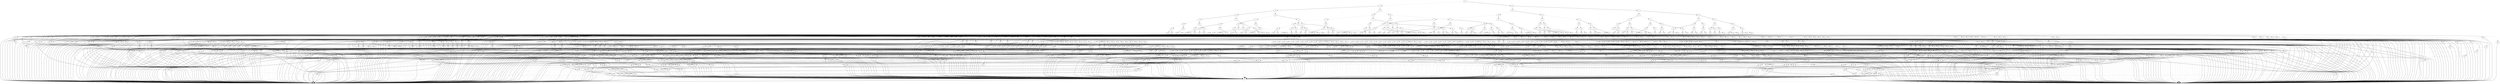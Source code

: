 digraph G {
0 [shape=box, label="0", style=filled, shape=box, height=0.3, width=0.3];
1 [shape=box, label="1", style=filled, shape=box, height=0.3, width=0.3];
17905 [label="3"];
17905 -> 17585 [style=dotted];
17905 -> 17904 [style=filled];
17585 [label="4"];
17585 -> 17395 [style=dotted];
17585 -> 17584 [style=filled];
17395 [label="5"];
17395 -> 17284 [style=dotted];
17395 -> 17394 [style=filled];
17284 [label="6"];
17284 -> 17221 [style=dotted];
17284 -> 17283 [style=filled];
17221 [label="7"];
17221 -> 17186 [style=dotted];
17221 -> 17220 [style=filled];
17186 [label="8"];
17186 -> 17167 [style=dotted];
17186 -> 17185 [style=filled];
17167 [label="9"];
17167 -> 17157 [style=dotted];
17167 -> 17166 [style=filled];
17157 [label="10"];
17157 -> 15148 [style=dotted];
17157 -> 17156 [style=filled];
15148 [label="11"];
15148 -> 15147 [style=dotted];
15148 -> 0 [style=filled];
15147 [label="12"];
15147 -> 64 [style=dotted];
15147 -> 15146 [style=filled];
64 [label="31"];
64 -> 0 [style=dotted];
64 -> 1 [style=filled];
15146 [label="24"];
15146 -> 64 [style=dotted];
15146 -> 0 [style=filled];
17156 [label="11"];
17156 -> 17155 [style=dotted];
17156 -> 1 [style=filled];
17155 [label="12"];
17155 -> 64 [style=dotted];
17155 -> 17154 [style=filled];
17154 [label="24"];
17154 -> 17153 [style=dotted];
17154 -> 1 [style=filled];
17153 [label="25"];
17153 -> 17152 [style=dotted];
17153 -> 64 [style=filled];
17152 [label="26"];
17152 -> 17151 [style=dotted];
17152 -> 64 [style=filled];
17151 [label="27"];
17151 -> 17150 [style=dotted];
17151 -> 64 [style=filled];
17150 [label="28"];
17150 -> 17149 [style=dotted];
17150 -> 64 [style=filled];
17149 [label="29"];
17149 -> 17148 [style=dotted];
17149 -> 64 [style=filled];
17148 [label="30"];
17148 -> 1 [style=dotted];
17148 -> 64 [style=filled];
17166 [label="10"];
17166 -> 15156 [style=dotted];
17166 -> 17165 [style=filled];
15156 [label="11"];
15156 -> 15155 [style=dotted];
15156 -> 0 [style=filled];
15155 [label="12"];
15155 -> 64 [style=dotted];
15155 -> 15154 [style=filled];
15154 [label="24"];
15154 -> 15153 [style=dotted];
15154 -> 0 [style=filled];
15153 [label="25"];
15153 -> 15152 [style=dotted];
15153 -> 64 [style=filled];
15152 [label="26"];
15152 -> 15151 [style=dotted];
15152 -> 64 [style=filled];
15151 [label="27"];
15151 -> 15150 [style=dotted];
15151 -> 64 [style=filled];
15150 [label="28"];
15150 -> 15149 [style=dotted];
15150 -> 64 [style=filled];
15149 [label="29"];
15149 -> 239 [style=dotted];
15149 -> 64 [style=filled];
239 [label="30"];
239 -> 0 [style=dotted];
239 -> 64 [style=filled];
17165 [label="11"];
17165 -> 17164 [style=dotted];
17165 -> 1 [style=filled];
17164 [label="12"];
17164 -> 64 [style=dotted];
17164 -> 17163 [style=filled];
17163 [label="24"];
17163 -> 17162 [style=dotted];
17163 -> 1 [style=filled];
17162 [label="25"];
17162 -> 17161 [style=dotted];
17162 -> 64 [style=filled];
17161 [label="26"];
17161 -> 17160 [style=dotted];
17161 -> 64 [style=filled];
17160 [label="27"];
17160 -> 17159 [style=dotted];
17160 -> 64 [style=filled];
17159 [label="28"];
17159 -> 17158 [style=dotted];
17159 -> 64 [style=filled];
17158 [label="29"];
17158 -> 1 [style=dotted];
17158 -> 64 [style=filled];
17185 [label="9"];
17185 -> 17176 [style=dotted];
17185 -> 17184 [style=filled];
17176 [label="10"];
17176 -> 15165 [style=dotted];
17176 -> 17175 [style=filled];
15165 [label="11"];
15165 -> 15164 [style=dotted];
15165 -> 0 [style=filled];
15164 [label="12"];
15164 -> 64 [style=dotted];
15164 -> 15163 [style=filled];
15163 [label="24"];
15163 -> 15162 [style=dotted];
15163 -> 0 [style=filled];
15162 [label="25"];
15162 -> 15161 [style=dotted];
15162 -> 64 [style=filled];
15161 [label="26"];
15161 -> 15160 [style=dotted];
15161 -> 64 [style=filled];
15160 [label="27"];
15160 -> 15159 [style=dotted];
15160 -> 64 [style=filled];
15159 [label="28"];
15159 -> 15158 [style=dotted];
15159 -> 64 [style=filled];
15158 [label="29"];
15158 -> 0 [style=dotted];
15158 -> 64 [style=filled];
17175 [label="11"];
17175 -> 17174 [style=dotted];
17175 -> 1 [style=filled];
17174 [label="12"];
17174 -> 64 [style=dotted];
17174 -> 17173 [style=filled];
17173 [label="24"];
17173 -> 17172 [style=dotted];
17173 -> 1 [style=filled];
17172 [label="25"];
17172 -> 17171 [style=dotted];
17172 -> 64 [style=filled];
17171 [label="26"];
17171 -> 17170 [style=dotted];
17171 -> 64 [style=filled];
17170 [label="27"];
17170 -> 17169 [style=dotted];
17170 -> 64 [style=filled];
17169 [label="28"];
17169 -> 17168 [style=dotted];
17169 -> 64 [style=filled];
17168 [label="29"];
17168 -> 1 [style=dotted];
17168 -> 17148 [style=filled];
17184 [label="10"];
17184 -> 15172 [style=dotted];
17184 -> 17183 [style=filled];
15172 [label="11"];
15172 -> 15171 [style=dotted];
15172 -> 0 [style=filled];
15171 [label="12"];
15171 -> 64 [style=dotted];
15171 -> 15170 [style=filled];
15170 [label="24"];
15170 -> 15169 [style=dotted];
15170 -> 0 [style=filled];
15169 [label="25"];
15169 -> 15168 [style=dotted];
15169 -> 64 [style=filled];
15168 [label="26"];
15168 -> 15167 [style=dotted];
15168 -> 64 [style=filled];
15167 [label="27"];
15167 -> 15166 [style=dotted];
15167 -> 64 [style=filled];
15166 [label="28"];
15166 -> 244 [style=dotted];
15166 -> 64 [style=filled];
244 [label="29"];
244 -> 0 [style=dotted];
244 -> 239 [style=filled];
17183 [label="11"];
17183 -> 17182 [style=dotted];
17183 -> 1 [style=filled];
17182 [label="12"];
17182 -> 64 [style=dotted];
17182 -> 17181 [style=filled];
17181 [label="24"];
17181 -> 17180 [style=dotted];
17181 -> 1 [style=filled];
17180 [label="25"];
17180 -> 17179 [style=dotted];
17180 -> 64 [style=filled];
17179 [label="26"];
17179 -> 17178 [style=dotted];
17179 -> 64 [style=filled];
17178 [label="27"];
17178 -> 17177 [style=dotted];
17178 -> 64 [style=filled];
17177 [label="28"];
17177 -> 1 [style=dotted];
17177 -> 64 [style=filled];
17220 [label="8"];
17220 -> 17203 [style=dotted];
17220 -> 17219 [style=filled];
17203 [label="9"];
17203 -> 17194 [style=dotted];
17203 -> 17202 [style=filled];
17194 [label="10"];
17194 -> 15181 [style=dotted];
17194 -> 17193 [style=filled];
15181 [label="11"];
15181 -> 15180 [style=dotted];
15181 -> 0 [style=filled];
15180 [label="12"];
15180 -> 64 [style=dotted];
15180 -> 15179 [style=filled];
15179 [label="24"];
15179 -> 15178 [style=dotted];
15179 -> 0 [style=filled];
15178 [label="25"];
15178 -> 15177 [style=dotted];
15178 -> 64 [style=filled];
15177 [label="26"];
15177 -> 15176 [style=dotted];
15177 -> 64 [style=filled];
15176 [label="27"];
15176 -> 15175 [style=dotted];
15176 -> 64 [style=filled];
15175 [label="28"];
15175 -> 0 [style=dotted];
15175 -> 64 [style=filled];
17193 [label="11"];
17193 -> 17192 [style=dotted];
17193 -> 1 [style=filled];
17192 [label="12"];
17192 -> 64 [style=dotted];
17192 -> 17191 [style=filled];
17191 [label="24"];
17191 -> 17190 [style=dotted];
17191 -> 1 [style=filled];
17190 [label="25"];
17190 -> 17189 [style=dotted];
17190 -> 64 [style=filled];
17189 [label="26"];
17189 -> 17188 [style=dotted];
17189 -> 64 [style=filled];
17188 [label="27"];
17188 -> 17187 [style=dotted];
17188 -> 64 [style=filled];
17187 [label="28"];
17187 -> 1 [style=dotted];
17187 -> 17149 [style=filled];
17202 [label="10"];
17202 -> 15188 [style=dotted];
17202 -> 17201 [style=filled];
15188 [label="11"];
15188 -> 15187 [style=dotted];
15188 -> 0 [style=filled];
15187 [label="12"];
15187 -> 64 [style=dotted];
15187 -> 15186 [style=filled];
15186 [label="24"];
15186 -> 15185 [style=dotted];
15186 -> 0 [style=filled];
15185 [label="25"];
15185 -> 15184 [style=dotted];
15185 -> 64 [style=filled];
15184 [label="26"];
15184 -> 15183 [style=dotted];
15184 -> 64 [style=filled];
15183 [label="27"];
15183 -> 15182 [style=dotted];
15183 -> 64 [style=filled];
15182 [label="28"];
15182 -> 0 [style=dotted];
15182 -> 15149 [style=filled];
17201 [label="11"];
17201 -> 17200 [style=dotted];
17201 -> 1 [style=filled];
17200 [label="12"];
17200 -> 64 [style=dotted];
17200 -> 17199 [style=filled];
17199 [label="24"];
17199 -> 17198 [style=dotted];
17199 -> 1 [style=filled];
17198 [label="25"];
17198 -> 17197 [style=dotted];
17198 -> 64 [style=filled];
17197 [label="26"];
17197 -> 17196 [style=dotted];
17197 -> 64 [style=filled];
17196 [label="27"];
17196 -> 17195 [style=dotted];
17196 -> 64 [style=filled];
17195 [label="28"];
17195 -> 1 [style=dotted];
17195 -> 17158 [style=filled];
17219 [label="9"];
17219 -> 17211 [style=dotted];
17219 -> 17218 [style=filled];
17211 [label="10"];
17211 -> 15196 [style=dotted];
17211 -> 17210 [style=filled];
15196 [label="11"];
15196 -> 15195 [style=dotted];
15196 -> 0 [style=filled];
15195 [label="12"];
15195 -> 64 [style=dotted];
15195 -> 15194 [style=filled];
15194 [label="24"];
15194 -> 15193 [style=dotted];
15194 -> 0 [style=filled];
15193 [label="25"];
15193 -> 15192 [style=dotted];
15193 -> 64 [style=filled];
15192 [label="26"];
15192 -> 15191 [style=dotted];
15192 -> 64 [style=filled];
15191 [label="27"];
15191 -> 15190 [style=dotted];
15191 -> 64 [style=filled];
15190 [label="28"];
15190 -> 0 [style=dotted];
15190 -> 15158 [style=filled];
17210 [label="11"];
17210 -> 17209 [style=dotted];
17210 -> 1 [style=filled];
17209 [label="12"];
17209 -> 64 [style=dotted];
17209 -> 17208 [style=filled];
17208 [label="24"];
17208 -> 17207 [style=dotted];
17208 -> 1 [style=filled];
17207 [label="25"];
17207 -> 17206 [style=dotted];
17207 -> 64 [style=filled];
17206 [label="26"];
17206 -> 17205 [style=dotted];
17206 -> 64 [style=filled];
17205 [label="27"];
17205 -> 17204 [style=dotted];
17205 -> 64 [style=filled];
17204 [label="28"];
17204 -> 1 [style=dotted];
17204 -> 17168 [style=filled];
17218 [label="10"];
17218 -> 15202 [style=dotted];
17218 -> 17217 [style=filled];
15202 [label="11"];
15202 -> 15201 [style=dotted];
15202 -> 0 [style=filled];
15201 [label="12"];
15201 -> 64 [style=dotted];
15201 -> 15200 [style=filled];
15200 [label="24"];
15200 -> 15199 [style=dotted];
15200 -> 0 [style=filled];
15199 [label="25"];
15199 -> 15198 [style=dotted];
15199 -> 64 [style=filled];
15198 [label="26"];
15198 -> 15197 [style=dotted];
15198 -> 64 [style=filled];
15197 [label="27"];
15197 -> 317 [style=dotted];
15197 -> 64 [style=filled];
317 [label="28"];
317 -> 0 [style=dotted];
317 -> 244 [style=filled];
17217 [label="11"];
17217 -> 17216 [style=dotted];
17217 -> 1 [style=filled];
17216 [label="12"];
17216 -> 64 [style=dotted];
17216 -> 17215 [style=filled];
17215 [label="24"];
17215 -> 17214 [style=dotted];
17215 -> 1 [style=filled];
17214 [label="25"];
17214 -> 17213 [style=dotted];
17214 -> 64 [style=filled];
17213 [label="26"];
17213 -> 17212 [style=dotted];
17213 -> 64 [style=filled];
17212 [label="27"];
17212 -> 1 [style=dotted];
17212 -> 64 [style=filled];
17283 [label="7"];
17283 -> 17252 [style=dotted];
17283 -> 17282 [style=filled];
17252 [label="8"];
17252 -> 17236 [style=dotted];
17252 -> 17251 [style=filled];
17236 [label="9"];
17236 -> 17228 [style=dotted];
17236 -> 17235 [style=filled];
17228 [label="10"];
17228 -> 15211 [style=dotted];
17228 -> 17227 [style=filled];
15211 [label="11"];
15211 -> 15210 [style=dotted];
15211 -> 0 [style=filled];
15210 [label="12"];
15210 -> 64 [style=dotted];
15210 -> 15209 [style=filled];
15209 [label="24"];
15209 -> 15208 [style=dotted];
15209 -> 0 [style=filled];
15208 [label="25"];
15208 -> 15207 [style=dotted];
15208 -> 64 [style=filled];
15207 [label="26"];
15207 -> 15206 [style=dotted];
15207 -> 64 [style=filled];
15206 [label="27"];
15206 -> 0 [style=dotted];
15206 -> 64 [style=filled];
17227 [label="11"];
17227 -> 17226 [style=dotted];
17227 -> 1 [style=filled];
17226 [label="12"];
17226 -> 64 [style=dotted];
17226 -> 17225 [style=filled];
17225 [label="24"];
17225 -> 17224 [style=dotted];
17225 -> 1 [style=filled];
17224 [label="25"];
17224 -> 17223 [style=dotted];
17224 -> 64 [style=filled];
17223 [label="26"];
17223 -> 17222 [style=dotted];
17223 -> 64 [style=filled];
17222 [label="27"];
17222 -> 1 [style=dotted];
17222 -> 17150 [style=filled];
17235 [label="10"];
17235 -> 15217 [style=dotted];
17235 -> 17234 [style=filled];
15217 [label="11"];
15217 -> 15216 [style=dotted];
15217 -> 0 [style=filled];
15216 [label="12"];
15216 -> 64 [style=dotted];
15216 -> 15215 [style=filled];
15215 [label="24"];
15215 -> 15214 [style=dotted];
15215 -> 0 [style=filled];
15214 [label="25"];
15214 -> 15213 [style=dotted];
15214 -> 64 [style=filled];
15213 [label="26"];
15213 -> 15212 [style=dotted];
15213 -> 64 [style=filled];
15212 [label="27"];
15212 -> 0 [style=dotted];
15212 -> 15150 [style=filled];
17234 [label="11"];
17234 -> 17233 [style=dotted];
17234 -> 1 [style=filled];
17233 [label="12"];
17233 -> 64 [style=dotted];
17233 -> 17232 [style=filled];
17232 [label="24"];
17232 -> 17231 [style=dotted];
17232 -> 1 [style=filled];
17231 [label="25"];
17231 -> 17230 [style=dotted];
17231 -> 64 [style=filled];
17230 [label="26"];
17230 -> 17229 [style=dotted];
17230 -> 64 [style=filled];
17229 [label="27"];
17229 -> 1 [style=dotted];
17229 -> 17159 [style=filled];
17251 [label="9"];
17251 -> 17243 [style=dotted];
17251 -> 17250 [style=filled];
17243 [label="10"];
17243 -> 15224 [style=dotted];
17243 -> 17242 [style=filled];
15224 [label="11"];
15224 -> 15223 [style=dotted];
15224 -> 0 [style=filled];
15223 [label="12"];
15223 -> 64 [style=dotted];
15223 -> 15222 [style=filled];
15222 [label="24"];
15222 -> 15221 [style=dotted];
15222 -> 0 [style=filled];
15221 [label="25"];
15221 -> 15220 [style=dotted];
15221 -> 64 [style=filled];
15220 [label="26"];
15220 -> 15219 [style=dotted];
15220 -> 64 [style=filled];
15219 [label="27"];
15219 -> 0 [style=dotted];
15219 -> 15159 [style=filled];
17242 [label="11"];
17242 -> 17241 [style=dotted];
17242 -> 1 [style=filled];
17241 [label="12"];
17241 -> 64 [style=dotted];
17241 -> 17240 [style=filled];
17240 [label="24"];
17240 -> 17239 [style=dotted];
17240 -> 1 [style=filled];
17239 [label="25"];
17239 -> 17238 [style=dotted];
17239 -> 64 [style=filled];
17238 [label="26"];
17238 -> 17237 [style=dotted];
17238 -> 64 [style=filled];
17237 [label="27"];
17237 -> 1 [style=dotted];
17237 -> 17169 [style=filled];
17250 [label="10"];
17250 -> 15230 [style=dotted];
17250 -> 17249 [style=filled];
15230 [label="11"];
15230 -> 15229 [style=dotted];
15230 -> 0 [style=filled];
15229 [label="12"];
15229 -> 64 [style=dotted];
15229 -> 15228 [style=filled];
15228 [label="24"];
15228 -> 15227 [style=dotted];
15228 -> 0 [style=filled];
15227 [label="25"];
15227 -> 15226 [style=dotted];
15227 -> 64 [style=filled];
15226 [label="26"];
15226 -> 15225 [style=dotted];
15226 -> 64 [style=filled];
15225 [label="27"];
15225 -> 0 [style=dotted];
15225 -> 15166 [style=filled];
17249 [label="11"];
17249 -> 17248 [style=dotted];
17249 -> 1 [style=filled];
17248 [label="12"];
17248 -> 64 [style=dotted];
17248 -> 17247 [style=filled];
17247 [label="24"];
17247 -> 17246 [style=dotted];
17247 -> 1 [style=filled];
17246 [label="25"];
17246 -> 17245 [style=dotted];
17246 -> 64 [style=filled];
17245 [label="26"];
17245 -> 17244 [style=dotted];
17245 -> 64 [style=filled];
17244 [label="27"];
17244 -> 1 [style=dotted];
17244 -> 17177 [style=filled];
17282 [label="8"];
17282 -> 17267 [style=dotted];
17282 -> 17281 [style=filled];
17267 [label="9"];
17267 -> 17259 [style=dotted];
17267 -> 17266 [style=filled];
17259 [label="10"];
17259 -> 15238 [style=dotted];
17259 -> 17258 [style=filled];
15238 [label="11"];
15238 -> 15237 [style=dotted];
15238 -> 0 [style=filled];
15237 [label="12"];
15237 -> 64 [style=dotted];
15237 -> 15236 [style=filled];
15236 [label="24"];
15236 -> 15235 [style=dotted];
15236 -> 0 [style=filled];
15235 [label="25"];
15235 -> 15234 [style=dotted];
15235 -> 64 [style=filled];
15234 [label="26"];
15234 -> 15233 [style=dotted];
15234 -> 64 [style=filled];
15233 [label="27"];
15233 -> 0 [style=dotted];
15233 -> 15175 [style=filled];
17258 [label="11"];
17258 -> 17257 [style=dotted];
17258 -> 1 [style=filled];
17257 [label="12"];
17257 -> 64 [style=dotted];
17257 -> 17256 [style=filled];
17256 [label="24"];
17256 -> 17255 [style=dotted];
17256 -> 1 [style=filled];
17255 [label="25"];
17255 -> 17254 [style=dotted];
17255 -> 64 [style=filled];
17254 [label="26"];
17254 -> 17253 [style=dotted];
17254 -> 64 [style=filled];
17253 [label="27"];
17253 -> 1 [style=dotted];
17253 -> 17187 [style=filled];
17266 [label="10"];
17266 -> 15244 [style=dotted];
17266 -> 17265 [style=filled];
15244 [label="11"];
15244 -> 15243 [style=dotted];
15244 -> 0 [style=filled];
15243 [label="12"];
15243 -> 64 [style=dotted];
15243 -> 15242 [style=filled];
15242 [label="24"];
15242 -> 15241 [style=dotted];
15242 -> 0 [style=filled];
15241 [label="25"];
15241 -> 15240 [style=dotted];
15241 -> 64 [style=filled];
15240 [label="26"];
15240 -> 15239 [style=dotted];
15240 -> 64 [style=filled];
15239 [label="27"];
15239 -> 0 [style=dotted];
15239 -> 15182 [style=filled];
17265 [label="11"];
17265 -> 17264 [style=dotted];
17265 -> 1 [style=filled];
17264 [label="12"];
17264 -> 64 [style=dotted];
17264 -> 17263 [style=filled];
17263 [label="24"];
17263 -> 17262 [style=dotted];
17263 -> 1 [style=filled];
17262 [label="25"];
17262 -> 17261 [style=dotted];
17262 -> 64 [style=filled];
17261 [label="26"];
17261 -> 17260 [style=dotted];
17261 -> 64 [style=filled];
17260 [label="27"];
17260 -> 1 [style=dotted];
17260 -> 17195 [style=filled];
17281 [label="9"];
17281 -> 17274 [style=dotted];
17281 -> 17280 [style=filled];
17274 [label="10"];
17274 -> 15251 [style=dotted];
17274 -> 17273 [style=filled];
15251 [label="11"];
15251 -> 15250 [style=dotted];
15251 -> 0 [style=filled];
15250 [label="12"];
15250 -> 64 [style=dotted];
15250 -> 15249 [style=filled];
15249 [label="24"];
15249 -> 15248 [style=dotted];
15249 -> 0 [style=filled];
15248 [label="25"];
15248 -> 15247 [style=dotted];
15248 -> 64 [style=filled];
15247 [label="26"];
15247 -> 15246 [style=dotted];
15247 -> 64 [style=filled];
15246 [label="27"];
15246 -> 0 [style=dotted];
15246 -> 15190 [style=filled];
17273 [label="11"];
17273 -> 17272 [style=dotted];
17273 -> 1 [style=filled];
17272 [label="12"];
17272 -> 64 [style=dotted];
17272 -> 17271 [style=filled];
17271 [label="24"];
17271 -> 17270 [style=dotted];
17271 -> 1 [style=filled];
17270 [label="25"];
17270 -> 17269 [style=dotted];
17270 -> 64 [style=filled];
17269 [label="26"];
17269 -> 17268 [style=dotted];
17269 -> 64 [style=filled];
17268 [label="27"];
17268 -> 1 [style=dotted];
17268 -> 17204 [style=filled];
17280 [label="10"];
17280 -> 15256 [style=dotted];
17280 -> 17279 [style=filled];
15256 [label="11"];
15256 -> 15255 [style=dotted];
15256 -> 0 [style=filled];
15255 [label="12"];
15255 -> 64 [style=dotted];
15255 -> 15254 [style=filled];
15254 [label="24"];
15254 -> 15253 [style=dotted];
15254 -> 0 [style=filled];
15253 [label="25"];
15253 -> 15252 [style=dotted];
15253 -> 64 [style=filled];
15252 [label="26"];
15252 -> 346 [style=dotted];
15252 -> 64 [style=filled];
346 [label="27"];
346 -> 0 [style=dotted];
346 -> 317 [style=filled];
17279 [label="11"];
17279 -> 17278 [style=dotted];
17279 -> 1 [style=filled];
17278 [label="12"];
17278 -> 64 [style=dotted];
17278 -> 17277 [style=filled];
17277 [label="24"];
17277 -> 17276 [style=dotted];
17277 -> 1 [style=filled];
17276 [label="25"];
17276 -> 17275 [style=dotted];
17276 -> 64 [style=filled];
17275 [label="26"];
17275 -> 1 [style=dotted];
17275 -> 64 [style=filled];
17394 [label="6"];
17394 -> 17339 [style=dotted];
17394 -> 17393 [style=filled];
17339 [label="7"];
17339 -> 17311 [style=dotted];
17339 -> 17338 [style=filled];
17311 [label="8"];
17311 -> 17297 [style=dotted];
17311 -> 17310 [style=filled];
17297 [label="9"];
17297 -> 17290 [style=dotted];
17297 -> 17296 [style=filled];
17290 [label="10"];
17290 -> 15265 [style=dotted];
17290 -> 17289 [style=filled];
15265 [label="11"];
15265 -> 15264 [style=dotted];
15265 -> 0 [style=filled];
15264 [label="12"];
15264 -> 64 [style=dotted];
15264 -> 15263 [style=filled];
15263 [label="24"];
15263 -> 15262 [style=dotted];
15263 -> 0 [style=filled];
15262 [label="25"];
15262 -> 15261 [style=dotted];
15262 -> 64 [style=filled];
15261 [label="26"];
15261 -> 0 [style=dotted];
15261 -> 64 [style=filled];
17289 [label="11"];
17289 -> 17288 [style=dotted];
17289 -> 1 [style=filled];
17288 [label="12"];
17288 -> 64 [style=dotted];
17288 -> 17287 [style=filled];
17287 [label="24"];
17287 -> 17286 [style=dotted];
17287 -> 1 [style=filled];
17286 [label="25"];
17286 -> 17285 [style=dotted];
17286 -> 64 [style=filled];
17285 [label="26"];
17285 -> 1 [style=dotted];
17285 -> 17151 [style=filled];
17296 [label="10"];
17296 -> 15270 [style=dotted];
17296 -> 17295 [style=filled];
15270 [label="11"];
15270 -> 15269 [style=dotted];
15270 -> 0 [style=filled];
15269 [label="12"];
15269 -> 64 [style=dotted];
15269 -> 15268 [style=filled];
15268 [label="24"];
15268 -> 15267 [style=dotted];
15268 -> 0 [style=filled];
15267 [label="25"];
15267 -> 15266 [style=dotted];
15267 -> 64 [style=filled];
15266 [label="26"];
15266 -> 0 [style=dotted];
15266 -> 15151 [style=filled];
17295 [label="11"];
17295 -> 17294 [style=dotted];
17295 -> 1 [style=filled];
17294 [label="12"];
17294 -> 64 [style=dotted];
17294 -> 17293 [style=filled];
17293 [label="24"];
17293 -> 17292 [style=dotted];
17293 -> 1 [style=filled];
17292 [label="25"];
17292 -> 17291 [style=dotted];
17292 -> 64 [style=filled];
17291 [label="26"];
17291 -> 1 [style=dotted];
17291 -> 17160 [style=filled];
17310 [label="9"];
17310 -> 17303 [style=dotted];
17310 -> 17309 [style=filled];
17303 [label="10"];
17303 -> 15276 [style=dotted];
17303 -> 17302 [style=filled];
15276 [label="11"];
15276 -> 15275 [style=dotted];
15276 -> 0 [style=filled];
15275 [label="12"];
15275 -> 64 [style=dotted];
15275 -> 15274 [style=filled];
15274 [label="24"];
15274 -> 15273 [style=dotted];
15274 -> 0 [style=filled];
15273 [label="25"];
15273 -> 15272 [style=dotted];
15273 -> 64 [style=filled];
15272 [label="26"];
15272 -> 0 [style=dotted];
15272 -> 15160 [style=filled];
17302 [label="11"];
17302 -> 17301 [style=dotted];
17302 -> 1 [style=filled];
17301 [label="12"];
17301 -> 64 [style=dotted];
17301 -> 17300 [style=filled];
17300 [label="24"];
17300 -> 17299 [style=dotted];
17300 -> 1 [style=filled];
17299 [label="25"];
17299 -> 17298 [style=dotted];
17299 -> 64 [style=filled];
17298 [label="26"];
17298 -> 1 [style=dotted];
17298 -> 17170 [style=filled];
17309 [label="10"];
17309 -> 15281 [style=dotted];
17309 -> 17308 [style=filled];
15281 [label="11"];
15281 -> 15280 [style=dotted];
15281 -> 0 [style=filled];
15280 [label="12"];
15280 -> 64 [style=dotted];
15280 -> 15279 [style=filled];
15279 [label="24"];
15279 -> 15278 [style=dotted];
15279 -> 0 [style=filled];
15278 [label="25"];
15278 -> 15277 [style=dotted];
15278 -> 64 [style=filled];
15277 [label="26"];
15277 -> 0 [style=dotted];
15277 -> 15167 [style=filled];
17308 [label="11"];
17308 -> 17307 [style=dotted];
17308 -> 1 [style=filled];
17307 [label="12"];
17307 -> 64 [style=dotted];
17307 -> 17306 [style=filled];
17306 [label="24"];
17306 -> 17305 [style=dotted];
17306 -> 1 [style=filled];
17305 [label="25"];
17305 -> 17304 [style=dotted];
17305 -> 64 [style=filled];
17304 [label="26"];
17304 -> 1 [style=dotted];
17304 -> 17178 [style=filled];
17338 [label="8"];
17338 -> 17324 [style=dotted];
17338 -> 17337 [style=filled];
17324 [label="9"];
17324 -> 17317 [style=dotted];
17324 -> 17323 [style=filled];
17317 [label="10"];
17317 -> 15288 [style=dotted];
17317 -> 17316 [style=filled];
15288 [label="11"];
15288 -> 15287 [style=dotted];
15288 -> 0 [style=filled];
15287 [label="12"];
15287 -> 64 [style=dotted];
15287 -> 15286 [style=filled];
15286 [label="24"];
15286 -> 15285 [style=dotted];
15286 -> 0 [style=filled];
15285 [label="25"];
15285 -> 15284 [style=dotted];
15285 -> 64 [style=filled];
15284 [label="26"];
15284 -> 0 [style=dotted];
15284 -> 15176 [style=filled];
17316 [label="11"];
17316 -> 17315 [style=dotted];
17316 -> 1 [style=filled];
17315 [label="12"];
17315 -> 64 [style=dotted];
17315 -> 17314 [style=filled];
17314 [label="24"];
17314 -> 17313 [style=dotted];
17314 -> 1 [style=filled];
17313 [label="25"];
17313 -> 17312 [style=dotted];
17313 -> 64 [style=filled];
17312 [label="26"];
17312 -> 1 [style=dotted];
17312 -> 17188 [style=filled];
17323 [label="10"];
17323 -> 15293 [style=dotted];
17323 -> 17322 [style=filled];
15293 [label="11"];
15293 -> 15292 [style=dotted];
15293 -> 0 [style=filled];
15292 [label="12"];
15292 -> 64 [style=dotted];
15292 -> 15291 [style=filled];
15291 [label="24"];
15291 -> 15290 [style=dotted];
15291 -> 0 [style=filled];
15290 [label="25"];
15290 -> 15289 [style=dotted];
15290 -> 64 [style=filled];
15289 [label="26"];
15289 -> 0 [style=dotted];
15289 -> 15183 [style=filled];
17322 [label="11"];
17322 -> 17321 [style=dotted];
17322 -> 1 [style=filled];
17321 [label="12"];
17321 -> 64 [style=dotted];
17321 -> 17320 [style=filled];
17320 [label="24"];
17320 -> 17319 [style=dotted];
17320 -> 1 [style=filled];
17319 [label="25"];
17319 -> 17318 [style=dotted];
17319 -> 64 [style=filled];
17318 [label="26"];
17318 -> 1 [style=dotted];
17318 -> 17196 [style=filled];
17337 [label="9"];
17337 -> 17330 [style=dotted];
17337 -> 17336 [style=filled];
17330 [label="10"];
17330 -> 15299 [style=dotted];
17330 -> 17329 [style=filled];
15299 [label="11"];
15299 -> 15298 [style=dotted];
15299 -> 0 [style=filled];
15298 [label="12"];
15298 -> 64 [style=dotted];
15298 -> 15297 [style=filled];
15297 [label="24"];
15297 -> 15296 [style=dotted];
15297 -> 0 [style=filled];
15296 [label="25"];
15296 -> 15295 [style=dotted];
15296 -> 64 [style=filled];
15295 [label="26"];
15295 -> 0 [style=dotted];
15295 -> 15191 [style=filled];
17329 [label="11"];
17329 -> 17328 [style=dotted];
17329 -> 1 [style=filled];
17328 [label="12"];
17328 -> 64 [style=dotted];
17328 -> 17327 [style=filled];
17327 [label="24"];
17327 -> 17326 [style=dotted];
17327 -> 1 [style=filled];
17326 [label="25"];
17326 -> 17325 [style=dotted];
17326 -> 64 [style=filled];
17325 [label="26"];
17325 -> 1 [style=dotted];
17325 -> 17205 [style=filled];
17336 [label="10"];
17336 -> 15304 [style=dotted];
17336 -> 17335 [style=filled];
15304 [label="11"];
15304 -> 15303 [style=dotted];
15304 -> 0 [style=filled];
15303 [label="12"];
15303 -> 64 [style=dotted];
15303 -> 15302 [style=filled];
15302 [label="24"];
15302 -> 15301 [style=dotted];
15302 -> 0 [style=filled];
15301 [label="25"];
15301 -> 15300 [style=dotted];
15301 -> 64 [style=filled];
15300 [label="26"];
15300 -> 0 [style=dotted];
15300 -> 15197 [style=filled];
17335 [label="11"];
17335 -> 17334 [style=dotted];
17335 -> 1 [style=filled];
17334 [label="12"];
17334 -> 64 [style=dotted];
17334 -> 17333 [style=filled];
17333 [label="24"];
17333 -> 17332 [style=dotted];
17333 -> 1 [style=filled];
17332 [label="25"];
17332 -> 17331 [style=dotted];
17332 -> 64 [style=filled];
17331 [label="26"];
17331 -> 1 [style=dotted];
17331 -> 17212 [style=filled];
17393 [label="7"];
17393 -> 17366 [style=dotted];
17393 -> 17392 [style=filled];
17366 [label="8"];
17366 -> 17352 [style=dotted];
17366 -> 17365 [style=filled];
17352 [label="9"];
17352 -> 17345 [style=dotted];
17352 -> 17351 [style=filled];
17345 [label="10"];
17345 -> 15312 [style=dotted];
17345 -> 17344 [style=filled];
15312 [label="11"];
15312 -> 15311 [style=dotted];
15312 -> 0 [style=filled];
15311 [label="12"];
15311 -> 64 [style=dotted];
15311 -> 15310 [style=filled];
15310 [label="24"];
15310 -> 15309 [style=dotted];
15310 -> 0 [style=filled];
15309 [label="25"];
15309 -> 15308 [style=dotted];
15309 -> 64 [style=filled];
15308 [label="26"];
15308 -> 0 [style=dotted];
15308 -> 15206 [style=filled];
17344 [label="11"];
17344 -> 17343 [style=dotted];
17344 -> 1 [style=filled];
17343 [label="12"];
17343 -> 64 [style=dotted];
17343 -> 17342 [style=filled];
17342 [label="24"];
17342 -> 17341 [style=dotted];
17342 -> 1 [style=filled];
17341 [label="25"];
17341 -> 17340 [style=dotted];
17341 -> 64 [style=filled];
17340 [label="26"];
17340 -> 1 [style=dotted];
17340 -> 17222 [style=filled];
17351 [label="10"];
17351 -> 15317 [style=dotted];
17351 -> 17350 [style=filled];
15317 [label="11"];
15317 -> 15316 [style=dotted];
15317 -> 0 [style=filled];
15316 [label="12"];
15316 -> 64 [style=dotted];
15316 -> 15315 [style=filled];
15315 [label="24"];
15315 -> 15314 [style=dotted];
15315 -> 0 [style=filled];
15314 [label="25"];
15314 -> 15313 [style=dotted];
15314 -> 64 [style=filled];
15313 [label="26"];
15313 -> 0 [style=dotted];
15313 -> 15212 [style=filled];
17350 [label="11"];
17350 -> 17349 [style=dotted];
17350 -> 1 [style=filled];
17349 [label="12"];
17349 -> 64 [style=dotted];
17349 -> 17348 [style=filled];
17348 [label="24"];
17348 -> 17347 [style=dotted];
17348 -> 1 [style=filled];
17347 [label="25"];
17347 -> 17346 [style=dotted];
17347 -> 64 [style=filled];
17346 [label="26"];
17346 -> 1 [style=dotted];
17346 -> 17229 [style=filled];
17365 [label="9"];
17365 -> 17358 [style=dotted];
17365 -> 17364 [style=filled];
17358 [label="10"];
17358 -> 15323 [style=dotted];
17358 -> 17357 [style=filled];
15323 [label="11"];
15323 -> 15322 [style=dotted];
15323 -> 0 [style=filled];
15322 [label="12"];
15322 -> 64 [style=dotted];
15322 -> 15321 [style=filled];
15321 [label="24"];
15321 -> 15320 [style=dotted];
15321 -> 0 [style=filled];
15320 [label="25"];
15320 -> 15319 [style=dotted];
15320 -> 64 [style=filled];
15319 [label="26"];
15319 -> 0 [style=dotted];
15319 -> 15219 [style=filled];
17357 [label="11"];
17357 -> 17356 [style=dotted];
17357 -> 1 [style=filled];
17356 [label="12"];
17356 -> 64 [style=dotted];
17356 -> 17355 [style=filled];
17355 [label="24"];
17355 -> 17354 [style=dotted];
17355 -> 1 [style=filled];
17354 [label="25"];
17354 -> 17353 [style=dotted];
17354 -> 64 [style=filled];
17353 [label="26"];
17353 -> 1 [style=dotted];
17353 -> 17237 [style=filled];
17364 [label="10"];
17364 -> 15328 [style=dotted];
17364 -> 17363 [style=filled];
15328 [label="11"];
15328 -> 15327 [style=dotted];
15328 -> 0 [style=filled];
15327 [label="12"];
15327 -> 64 [style=dotted];
15327 -> 15326 [style=filled];
15326 [label="24"];
15326 -> 15325 [style=dotted];
15326 -> 0 [style=filled];
15325 [label="25"];
15325 -> 15324 [style=dotted];
15325 -> 64 [style=filled];
15324 [label="26"];
15324 -> 0 [style=dotted];
15324 -> 15225 [style=filled];
17363 [label="11"];
17363 -> 17362 [style=dotted];
17363 -> 1 [style=filled];
17362 [label="12"];
17362 -> 64 [style=dotted];
17362 -> 17361 [style=filled];
17361 [label="24"];
17361 -> 17360 [style=dotted];
17361 -> 1 [style=filled];
17360 [label="25"];
17360 -> 17359 [style=dotted];
17360 -> 64 [style=filled];
17359 [label="26"];
17359 -> 1 [style=dotted];
17359 -> 17244 [style=filled];
17392 [label="8"];
17392 -> 17379 [style=dotted];
17392 -> 17391 [style=filled];
17379 [label="9"];
17379 -> 17372 [style=dotted];
17379 -> 17378 [style=filled];
17372 [label="10"];
17372 -> 15335 [style=dotted];
17372 -> 17371 [style=filled];
15335 [label="11"];
15335 -> 15334 [style=dotted];
15335 -> 0 [style=filled];
15334 [label="12"];
15334 -> 64 [style=dotted];
15334 -> 15333 [style=filled];
15333 [label="24"];
15333 -> 15332 [style=dotted];
15333 -> 0 [style=filled];
15332 [label="25"];
15332 -> 15331 [style=dotted];
15332 -> 64 [style=filled];
15331 [label="26"];
15331 -> 0 [style=dotted];
15331 -> 15233 [style=filled];
17371 [label="11"];
17371 -> 17370 [style=dotted];
17371 -> 1 [style=filled];
17370 [label="12"];
17370 -> 64 [style=dotted];
17370 -> 17369 [style=filled];
17369 [label="24"];
17369 -> 17368 [style=dotted];
17369 -> 1 [style=filled];
17368 [label="25"];
17368 -> 17367 [style=dotted];
17368 -> 64 [style=filled];
17367 [label="26"];
17367 -> 1 [style=dotted];
17367 -> 17253 [style=filled];
17378 [label="10"];
17378 -> 15340 [style=dotted];
17378 -> 17377 [style=filled];
15340 [label="11"];
15340 -> 15339 [style=dotted];
15340 -> 0 [style=filled];
15339 [label="12"];
15339 -> 64 [style=dotted];
15339 -> 15338 [style=filled];
15338 [label="24"];
15338 -> 15337 [style=dotted];
15338 -> 0 [style=filled];
15337 [label="25"];
15337 -> 15336 [style=dotted];
15337 -> 64 [style=filled];
15336 [label="26"];
15336 -> 0 [style=dotted];
15336 -> 15239 [style=filled];
17377 [label="11"];
17377 -> 17376 [style=dotted];
17377 -> 1 [style=filled];
17376 [label="12"];
17376 -> 64 [style=dotted];
17376 -> 17375 [style=filled];
17375 [label="24"];
17375 -> 17374 [style=dotted];
17375 -> 1 [style=filled];
17374 [label="25"];
17374 -> 17373 [style=dotted];
17374 -> 64 [style=filled];
17373 [label="26"];
17373 -> 1 [style=dotted];
17373 -> 17260 [style=filled];
17391 [label="9"];
17391 -> 17385 [style=dotted];
17391 -> 17390 [style=filled];
17385 [label="10"];
17385 -> 15346 [style=dotted];
17385 -> 17384 [style=filled];
15346 [label="11"];
15346 -> 15345 [style=dotted];
15346 -> 0 [style=filled];
15345 [label="12"];
15345 -> 64 [style=dotted];
15345 -> 15344 [style=filled];
15344 [label="24"];
15344 -> 15343 [style=dotted];
15344 -> 0 [style=filled];
15343 [label="25"];
15343 -> 15342 [style=dotted];
15343 -> 64 [style=filled];
15342 [label="26"];
15342 -> 0 [style=dotted];
15342 -> 15246 [style=filled];
17384 [label="11"];
17384 -> 17383 [style=dotted];
17384 -> 1 [style=filled];
17383 [label="12"];
17383 -> 64 [style=dotted];
17383 -> 17382 [style=filled];
17382 [label="24"];
17382 -> 17381 [style=dotted];
17382 -> 1 [style=filled];
17381 [label="25"];
17381 -> 17380 [style=dotted];
17381 -> 64 [style=filled];
17380 [label="26"];
17380 -> 1 [style=dotted];
17380 -> 17268 [style=filled];
17390 [label="10"];
17390 -> 15350 [style=dotted];
17390 -> 17389 [style=filled];
15350 [label="11"];
15350 -> 15349 [style=dotted];
15350 -> 0 [style=filled];
15349 [label="12"];
15349 -> 64 [style=dotted];
15349 -> 15348 [style=filled];
15348 [label="24"];
15348 -> 15347 [style=dotted];
15348 -> 0 [style=filled];
15347 [label="25"];
15347 -> 647 [style=dotted];
15347 -> 64 [style=filled];
647 [label="26"];
647 -> 0 [style=dotted];
647 -> 346 [style=filled];
17389 [label="11"];
17389 -> 17388 [style=dotted];
17389 -> 1 [style=filled];
17388 [label="12"];
17388 -> 64 [style=dotted];
17388 -> 17387 [style=filled];
17387 [label="24"];
17387 -> 17386 [style=dotted];
17387 -> 1 [style=filled];
17386 [label="25"];
17386 -> 1 [style=dotted];
17386 -> 64 [style=filled];
17584 [label="5"];
17584 -> 17490 [style=dotted];
17584 -> 17583 [style=filled];
17490 [label="6"];
17490 -> 17442 [style=dotted];
17490 -> 17489 [style=filled];
17442 [label="7"];
17442 -> 17418 [style=dotted];
17442 -> 17441 [style=filled];
17418 [label="8"];
17418 -> 17406 [style=dotted];
17418 -> 17417 [style=filled];
17406 [label="9"];
17406 -> 17400 [style=dotted];
17406 -> 17405 [style=filled];
17400 [label="10"];
17400 -> 15359 [style=dotted];
17400 -> 17399 [style=filled];
15359 [label="11"];
15359 -> 15358 [style=dotted];
15359 -> 0 [style=filled];
15358 [label="12"];
15358 -> 64 [style=dotted];
15358 -> 15357 [style=filled];
15357 [label="24"];
15357 -> 15356 [style=dotted];
15357 -> 0 [style=filled];
15356 [label="25"];
15356 -> 0 [style=dotted];
15356 -> 64 [style=filled];
17399 [label="11"];
17399 -> 17398 [style=dotted];
17399 -> 1 [style=filled];
17398 [label="12"];
17398 -> 64 [style=dotted];
17398 -> 17397 [style=filled];
17397 [label="24"];
17397 -> 17396 [style=dotted];
17397 -> 1 [style=filled];
17396 [label="25"];
17396 -> 1 [style=dotted];
17396 -> 17152 [style=filled];
17405 [label="10"];
17405 -> 15363 [style=dotted];
17405 -> 17404 [style=filled];
15363 [label="11"];
15363 -> 15362 [style=dotted];
15363 -> 0 [style=filled];
15362 [label="12"];
15362 -> 64 [style=dotted];
15362 -> 15361 [style=filled];
15361 [label="24"];
15361 -> 15360 [style=dotted];
15361 -> 0 [style=filled];
15360 [label="25"];
15360 -> 0 [style=dotted];
15360 -> 15152 [style=filled];
17404 [label="11"];
17404 -> 17403 [style=dotted];
17404 -> 1 [style=filled];
17403 [label="12"];
17403 -> 64 [style=dotted];
17403 -> 17402 [style=filled];
17402 [label="24"];
17402 -> 17401 [style=dotted];
17402 -> 1 [style=filled];
17401 [label="25"];
17401 -> 1 [style=dotted];
17401 -> 17161 [style=filled];
17417 [label="9"];
17417 -> 17411 [style=dotted];
17417 -> 17416 [style=filled];
17411 [label="10"];
17411 -> 15368 [style=dotted];
17411 -> 17410 [style=filled];
15368 [label="11"];
15368 -> 15367 [style=dotted];
15368 -> 0 [style=filled];
15367 [label="12"];
15367 -> 64 [style=dotted];
15367 -> 15366 [style=filled];
15366 [label="24"];
15366 -> 15365 [style=dotted];
15366 -> 0 [style=filled];
15365 [label="25"];
15365 -> 0 [style=dotted];
15365 -> 15161 [style=filled];
17410 [label="11"];
17410 -> 17409 [style=dotted];
17410 -> 1 [style=filled];
17409 [label="12"];
17409 -> 64 [style=dotted];
17409 -> 17408 [style=filled];
17408 [label="24"];
17408 -> 17407 [style=dotted];
17408 -> 1 [style=filled];
17407 [label="25"];
17407 -> 1 [style=dotted];
17407 -> 17171 [style=filled];
17416 [label="10"];
17416 -> 15372 [style=dotted];
17416 -> 17415 [style=filled];
15372 [label="11"];
15372 -> 15371 [style=dotted];
15372 -> 0 [style=filled];
15371 [label="12"];
15371 -> 64 [style=dotted];
15371 -> 15370 [style=filled];
15370 [label="24"];
15370 -> 15369 [style=dotted];
15370 -> 0 [style=filled];
15369 [label="25"];
15369 -> 0 [style=dotted];
15369 -> 15168 [style=filled];
17415 [label="11"];
17415 -> 17414 [style=dotted];
17415 -> 1 [style=filled];
17414 [label="12"];
17414 -> 64 [style=dotted];
17414 -> 17413 [style=filled];
17413 [label="24"];
17413 -> 17412 [style=dotted];
17413 -> 1 [style=filled];
17412 [label="25"];
17412 -> 1 [style=dotted];
17412 -> 17179 [style=filled];
17441 [label="8"];
17441 -> 17429 [style=dotted];
17441 -> 17440 [style=filled];
17429 [label="9"];
17429 -> 17423 [style=dotted];
17429 -> 17428 [style=filled];
17423 [label="10"];
17423 -> 15378 [style=dotted];
17423 -> 17422 [style=filled];
15378 [label="11"];
15378 -> 15377 [style=dotted];
15378 -> 0 [style=filled];
15377 [label="12"];
15377 -> 64 [style=dotted];
15377 -> 15376 [style=filled];
15376 [label="24"];
15376 -> 15375 [style=dotted];
15376 -> 0 [style=filled];
15375 [label="25"];
15375 -> 0 [style=dotted];
15375 -> 15177 [style=filled];
17422 [label="11"];
17422 -> 17421 [style=dotted];
17422 -> 1 [style=filled];
17421 [label="12"];
17421 -> 64 [style=dotted];
17421 -> 17420 [style=filled];
17420 [label="24"];
17420 -> 17419 [style=dotted];
17420 -> 1 [style=filled];
17419 [label="25"];
17419 -> 1 [style=dotted];
17419 -> 17189 [style=filled];
17428 [label="10"];
17428 -> 15382 [style=dotted];
17428 -> 17427 [style=filled];
15382 [label="11"];
15382 -> 15381 [style=dotted];
15382 -> 0 [style=filled];
15381 [label="12"];
15381 -> 64 [style=dotted];
15381 -> 15380 [style=filled];
15380 [label="24"];
15380 -> 15379 [style=dotted];
15380 -> 0 [style=filled];
15379 [label="25"];
15379 -> 0 [style=dotted];
15379 -> 15184 [style=filled];
17427 [label="11"];
17427 -> 17426 [style=dotted];
17427 -> 1 [style=filled];
17426 [label="12"];
17426 -> 64 [style=dotted];
17426 -> 17425 [style=filled];
17425 [label="24"];
17425 -> 17424 [style=dotted];
17425 -> 1 [style=filled];
17424 [label="25"];
17424 -> 1 [style=dotted];
17424 -> 17197 [style=filled];
17440 [label="9"];
17440 -> 17434 [style=dotted];
17440 -> 17439 [style=filled];
17434 [label="10"];
17434 -> 15387 [style=dotted];
17434 -> 17433 [style=filled];
15387 [label="11"];
15387 -> 15386 [style=dotted];
15387 -> 0 [style=filled];
15386 [label="12"];
15386 -> 64 [style=dotted];
15386 -> 15385 [style=filled];
15385 [label="24"];
15385 -> 15384 [style=dotted];
15385 -> 0 [style=filled];
15384 [label="25"];
15384 -> 0 [style=dotted];
15384 -> 15192 [style=filled];
17433 [label="11"];
17433 -> 17432 [style=dotted];
17433 -> 1 [style=filled];
17432 [label="12"];
17432 -> 64 [style=dotted];
17432 -> 17431 [style=filled];
17431 [label="24"];
17431 -> 17430 [style=dotted];
17431 -> 1 [style=filled];
17430 [label="25"];
17430 -> 1 [style=dotted];
17430 -> 17206 [style=filled];
17439 [label="10"];
17439 -> 15391 [style=dotted];
17439 -> 17438 [style=filled];
15391 [label="11"];
15391 -> 15390 [style=dotted];
15391 -> 0 [style=filled];
15390 [label="12"];
15390 -> 64 [style=dotted];
15390 -> 15389 [style=filled];
15389 [label="24"];
15389 -> 15388 [style=dotted];
15389 -> 0 [style=filled];
15388 [label="25"];
15388 -> 0 [style=dotted];
15388 -> 15198 [style=filled];
17438 [label="11"];
17438 -> 17437 [style=dotted];
17438 -> 1 [style=filled];
17437 [label="12"];
17437 -> 64 [style=dotted];
17437 -> 17436 [style=filled];
17436 [label="24"];
17436 -> 17435 [style=dotted];
17436 -> 1 [style=filled];
17435 [label="25"];
17435 -> 1 [style=dotted];
17435 -> 17213 [style=filled];
17489 [label="7"];
17489 -> 17465 [style=dotted];
17489 -> 17488 [style=filled];
17465 [label="8"];
17465 -> 17453 [style=dotted];
17465 -> 17464 [style=filled];
17453 [label="9"];
17453 -> 17447 [style=dotted];
17453 -> 17452 [style=filled];
17447 [label="10"];
17447 -> 15398 [style=dotted];
17447 -> 17446 [style=filled];
15398 [label="11"];
15398 -> 15397 [style=dotted];
15398 -> 0 [style=filled];
15397 [label="12"];
15397 -> 64 [style=dotted];
15397 -> 15396 [style=filled];
15396 [label="24"];
15396 -> 15395 [style=dotted];
15396 -> 0 [style=filled];
15395 [label="25"];
15395 -> 0 [style=dotted];
15395 -> 15207 [style=filled];
17446 [label="11"];
17446 -> 17445 [style=dotted];
17446 -> 1 [style=filled];
17445 [label="12"];
17445 -> 64 [style=dotted];
17445 -> 17444 [style=filled];
17444 [label="24"];
17444 -> 17443 [style=dotted];
17444 -> 1 [style=filled];
17443 [label="25"];
17443 -> 1 [style=dotted];
17443 -> 17223 [style=filled];
17452 [label="10"];
17452 -> 15402 [style=dotted];
17452 -> 17451 [style=filled];
15402 [label="11"];
15402 -> 15401 [style=dotted];
15402 -> 0 [style=filled];
15401 [label="12"];
15401 -> 64 [style=dotted];
15401 -> 15400 [style=filled];
15400 [label="24"];
15400 -> 15399 [style=dotted];
15400 -> 0 [style=filled];
15399 [label="25"];
15399 -> 0 [style=dotted];
15399 -> 15213 [style=filled];
17451 [label="11"];
17451 -> 17450 [style=dotted];
17451 -> 1 [style=filled];
17450 [label="12"];
17450 -> 64 [style=dotted];
17450 -> 17449 [style=filled];
17449 [label="24"];
17449 -> 17448 [style=dotted];
17449 -> 1 [style=filled];
17448 [label="25"];
17448 -> 1 [style=dotted];
17448 -> 17230 [style=filled];
17464 [label="9"];
17464 -> 17458 [style=dotted];
17464 -> 17463 [style=filled];
17458 [label="10"];
17458 -> 15407 [style=dotted];
17458 -> 17457 [style=filled];
15407 [label="11"];
15407 -> 15406 [style=dotted];
15407 -> 0 [style=filled];
15406 [label="12"];
15406 -> 64 [style=dotted];
15406 -> 15405 [style=filled];
15405 [label="24"];
15405 -> 15404 [style=dotted];
15405 -> 0 [style=filled];
15404 [label="25"];
15404 -> 0 [style=dotted];
15404 -> 15220 [style=filled];
17457 [label="11"];
17457 -> 17456 [style=dotted];
17457 -> 1 [style=filled];
17456 [label="12"];
17456 -> 64 [style=dotted];
17456 -> 17455 [style=filled];
17455 [label="24"];
17455 -> 17454 [style=dotted];
17455 -> 1 [style=filled];
17454 [label="25"];
17454 -> 1 [style=dotted];
17454 -> 17238 [style=filled];
17463 [label="10"];
17463 -> 15411 [style=dotted];
17463 -> 17462 [style=filled];
15411 [label="11"];
15411 -> 15410 [style=dotted];
15411 -> 0 [style=filled];
15410 [label="12"];
15410 -> 64 [style=dotted];
15410 -> 15409 [style=filled];
15409 [label="24"];
15409 -> 15408 [style=dotted];
15409 -> 0 [style=filled];
15408 [label="25"];
15408 -> 0 [style=dotted];
15408 -> 15226 [style=filled];
17462 [label="11"];
17462 -> 17461 [style=dotted];
17462 -> 1 [style=filled];
17461 [label="12"];
17461 -> 64 [style=dotted];
17461 -> 17460 [style=filled];
17460 [label="24"];
17460 -> 17459 [style=dotted];
17460 -> 1 [style=filled];
17459 [label="25"];
17459 -> 1 [style=dotted];
17459 -> 17245 [style=filled];
17488 [label="8"];
17488 -> 17476 [style=dotted];
17488 -> 17487 [style=filled];
17476 [label="9"];
17476 -> 17470 [style=dotted];
17476 -> 17475 [style=filled];
17470 [label="10"];
17470 -> 15417 [style=dotted];
17470 -> 17469 [style=filled];
15417 [label="11"];
15417 -> 15416 [style=dotted];
15417 -> 0 [style=filled];
15416 [label="12"];
15416 -> 64 [style=dotted];
15416 -> 15415 [style=filled];
15415 [label="24"];
15415 -> 15414 [style=dotted];
15415 -> 0 [style=filled];
15414 [label="25"];
15414 -> 0 [style=dotted];
15414 -> 15234 [style=filled];
17469 [label="11"];
17469 -> 17468 [style=dotted];
17469 -> 1 [style=filled];
17468 [label="12"];
17468 -> 64 [style=dotted];
17468 -> 17467 [style=filled];
17467 [label="24"];
17467 -> 17466 [style=dotted];
17467 -> 1 [style=filled];
17466 [label="25"];
17466 -> 1 [style=dotted];
17466 -> 17254 [style=filled];
17475 [label="10"];
17475 -> 15421 [style=dotted];
17475 -> 17474 [style=filled];
15421 [label="11"];
15421 -> 15420 [style=dotted];
15421 -> 0 [style=filled];
15420 [label="12"];
15420 -> 64 [style=dotted];
15420 -> 15419 [style=filled];
15419 [label="24"];
15419 -> 15418 [style=dotted];
15419 -> 0 [style=filled];
15418 [label="25"];
15418 -> 0 [style=dotted];
15418 -> 15240 [style=filled];
17474 [label="11"];
17474 -> 17473 [style=dotted];
17474 -> 1 [style=filled];
17473 [label="12"];
17473 -> 64 [style=dotted];
17473 -> 17472 [style=filled];
17472 [label="24"];
17472 -> 17471 [style=dotted];
17472 -> 1 [style=filled];
17471 [label="25"];
17471 -> 1 [style=dotted];
17471 -> 17261 [style=filled];
17487 [label="9"];
17487 -> 17481 [style=dotted];
17487 -> 17486 [style=filled];
17481 [label="10"];
17481 -> 15426 [style=dotted];
17481 -> 17480 [style=filled];
15426 [label="11"];
15426 -> 15425 [style=dotted];
15426 -> 0 [style=filled];
15425 [label="12"];
15425 -> 64 [style=dotted];
15425 -> 15424 [style=filled];
15424 [label="24"];
15424 -> 15423 [style=dotted];
15424 -> 0 [style=filled];
15423 [label="25"];
15423 -> 0 [style=dotted];
15423 -> 15247 [style=filled];
17480 [label="11"];
17480 -> 17479 [style=dotted];
17480 -> 1 [style=filled];
17479 [label="12"];
17479 -> 64 [style=dotted];
17479 -> 17478 [style=filled];
17478 [label="24"];
17478 -> 17477 [style=dotted];
17478 -> 1 [style=filled];
17477 [label="25"];
17477 -> 1 [style=dotted];
17477 -> 17269 [style=filled];
17486 [label="10"];
17486 -> 15430 [style=dotted];
17486 -> 17485 [style=filled];
15430 [label="11"];
15430 -> 15429 [style=dotted];
15430 -> 0 [style=filled];
15429 [label="12"];
15429 -> 64 [style=dotted];
15429 -> 15428 [style=filled];
15428 [label="24"];
15428 -> 15427 [style=dotted];
15428 -> 0 [style=filled];
15427 [label="25"];
15427 -> 0 [style=dotted];
15427 -> 15252 [style=filled];
17485 [label="11"];
17485 -> 17484 [style=dotted];
17485 -> 1 [style=filled];
17484 [label="12"];
17484 -> 64 [style=dotted];
17484 -> 17483 [style=filled];
17483 [label="24"];
17483 -> 17482 [style=dotted];
17483 -> 1 [style=filled];
17482 [label="25"];
17482 -> 1 [style=dotted];
17482 -> 17275 [style=filled];
17583 [label="6"];
17583 -> 17537 [style=dotted];
17583 -> 17582 [style=filled];
17537 [label="7"];
17537 -> 17513 [style=dotted];
17537 -> 17536 [style=filled];
17513 [label="8"];
17513 -> 17501 [style=dotted];
17513 -> 17512 [style=filled];
17501 [label="9"];
17501 -> 17495 [style=dotted];
17501 -> 17500 [style=filled];
17495 [label="10"];
17495 -> 15438 [style=dotted];
17495 -> 17494 [style=filled];
15438 [label="11"];
15438 -> 15437 [style=dotted];
15438 -> 0 [style=filled];
15437 [label="12"];
15437 -> 64 [style=dotted];
15437 -> 15436 [style=filled];
15436 [label="24"];
15436 -> 15435 [style=dotted];
15436 -> 0 [style=filled];
15435 [label="25"];
15435 -> 0 [style=dotted];
15435 -> 15261 [style=filled];
17494 [label="11"];
17494 -> 17493 [style=dotted];
17494 -> 1 [style=filled];
17493 [label="12"];
17493 -> 64 [style=dotted];
17493 -> 17492 [style=filled];
17492 [label="24"];
17492 -> 17491 [style=dotted];
17492 -> 1 [style=filled];
17491 [label="25"];
17491 -> 1 [style=dotted];
17491 -> 17285 [style=filled];
17500 [label="10"];
17500 -> 15442 [style=dotted];
17500 -> 17499 [style=filled];
15442 [label="11"];
15442 -> 15441 [style=dotted];
15442 -> 0 [style=filled];
15441 [label="12"];
15441 -> 64 [style=dotted];
15441 -> 15440 [style=filled];
15440 [label="24"];
15440 -> 15439 [style=dotted];
15440 -> 0 [style=filled];
15439 [label="25"];
15439 -> 0 [style=dotted];
15439 -> 15266 [style=filled];
17499 [label="11"];
17499 -> 17498 [style=dotted];
17499 -> 1 [style=filled];
17498 [label="12"];
17498 -> 64 [style=dotted];
17498 -> 17497 [style=filled];
17497 [label="24"];
17497 -> 17496 [style=dotted];
17497 -> 1 [style=filled];
17496 [label="25"];
17496 -> 1 [style=dotted];
17496 -> 17291 [style=filled];
17512 [label="9"];
17512 -> 17506 [style=dotted];
17512 -> 17511 [style=filled];
17506 [label="10"];
17506 -> 15447 [style=dotted];
17506 -> 17505 [style=filled];
15447 [label="11"];
15447 -> 15446 [style=dotted];
15447 -> 0 [style=filled];
15446 [label="12"];
15446 -> 64 [style=dotted];
15446 -> 15445 [style=filled];
15445 [label="24"];
15445 -> 15444 [style=dotted];
15445 -> 0 [style=filled];
15444 [label="25"];
15444 -> 0 [style=dotted];
15444 -> 15272 [style=filled];
17505 [label="11"];
17505 -> 17504 [style=dotted];
17505 -> 1 [style=filled];
17504 [label="12"];
17504 -> 64 [style=dotted];
17504 -> 17503 [style=filled];
17503 [label="24"];
17503 -> 17502 [style=dotted];
17503 -> 1 [style=filled];
17502 [label="25"];
17502 -> 1 [style=dotted];
17502 -> 17298 [style=filled];
17511 [label="10"];
17511 -> 15451 [style=dotted];
17511 -> 17510 [style=filled];
15451 [label="11"];
15451 -> 15450 [style=dotted];
15451 -> 0 [style=filled];
15450 [label="12"];
15450 -> 64 [style=dotted];
15450 -> 15449 [style=filled];
15449 [label="24"];
15449 -> 15448 [style=dotted];
15449 -> 0 [style=filled];
15448 [label="25"];
15448 -> 0 [style=dotted];
15448 -> 15277 [style=filled];
17510 [label="11"];
17510 -> 17509 [style=dotted];
17510 -> 1 [style=filled];
17509 [label="12"];
17509 -> 64 [style=dotted];
17509 -> 17508 [style=filled];
17508 [label="24"];
17508 -> 17507 [style=dotted];
17508 -> 1 [style=filled];
17507 [label="25"];
17507 -> 1 [style=dotted];
17507 -> 17304 [style=filled];
17536 [label="8"];
17536 -> 17524 [style=dotted];
17536 -> 17535 [style=filled];
17524 [label="9"];
17524 -> 17518 [style=dotted];
17524 -> 17523 [style=filled];
17518 [label="10"];
17518 -> 15457 [style=dotted];
17518 -> 17517 [style=filled];
15457 [label="11"];
15457 -> 15456 [style=dotted];
15457 -> 0 [style=filled];
15456 [label="12"];
15456 -> 64 [style=dotted];
15456 -> 15455 [style=filled];
15455 [label="24"];
15455 -> 15454 [style=dotted];
15455 -> 0 [style=filled];
15454 [label="25"];
15454 -> 0 [style=dotted];
15454 -> 15284 [style=filled];
17517 [label="11"];
17517 -> 17516 [style=dotted];
17517 -> 1 [style=filled];
17516 [label="12"];
17516 -> 64 [style=dotted];
17516 -> 17515 [style=filled];
17515 [label="24"];
17515 -> 17514 [style=dotted];
17515 -> 1 [style=filled];
17514 [label="25"];
17514 -> 1 [style=dotted];
17514 -> 17312 [style=filled];
17523 [label="10"];
17523 -> 15461 [style=dotted];
17523 -> 17522 [style=filled];
15461 [label="11"];
15461 -> 15460 [style=dotted];
15461 -> 0 [style=filled];
15460 [label="12"];
15460 -> 64 [style=dotted];
15460 -> 15459 [style=filled];
15459 [label="24"];
15459 -> 15458 [style=dotted];
15459 -> 0 [style=filled];
15458 [label="25"];
15458 -> 0 [style=dotted];
15458 -> 15289 [style=filled];
17522 [label="11"];
17522 -> 17521 [style=dotted];
17522 -> 1 [style=filled];
17521 [label="12"];
17521 -> 64 [style=dotted];
17521 -> 17520 [style=filled];
17520 [label="24"];
17520 -> 17519 [style=dotted];
17520 -> 1 [style=filled];
17519 [label="25"];
17519 -> 1 [style=dotted];
17519 -> 17318 [style=filled];
17535 [label="9"];
17535 -> 17529 [style=dotted];
17535 -> 17534 [style=filled];
17529 [label="10"];
17529 -> 15466 [style=dotted];
17529 -> 17528 [style=filled];
15466 [label="11"];
15466 -> 15465 [style=dotted];
15466 -> 0 [style=filled];
15465 [label="12"];
15465 -> 64 [style=dotted];
15465 -> 15464 [style=filled];
15464 [label="24"];
15464 -> 15463 [style=dotted];
15464 -> 0 [style=filled];
15463 [label="25"];
15463 -> 0 [style=dotted];
15463 -> 15295 [style=filled];
17528 [label="11"];
17528 -> 17527 [style=dotted];
17528 -> 1 [style=filled];
17527 [label="12"];
17527 -> 64 [style=dotted];
17527 -> 17526 [style=filled];
17526 [label="24"];
17526 -> 17525 [style=dotted];
17526 -> 1 [style=filled];
17525 [label="25"];
17525 -> 1 [style=dotted];
17525 -> 17325 [style=filled];
17534 [label="10"];
17534 -> 15470 [style=dotted];
17534 -> 17533 [style=filled];
15470 [label="11"];
15470 -> 15469 [style=dotted];
15470 -> 0 [style=filled];
15469 [label="12"];
15469 -> 64 [style=dotted];
15469 -> 15468 [style=filled];
15468 [label="24"];
15468 -> 15467 [style=dotted];
15468 -> 0 [style=filled];
15467 [label="25"];
15467 -> 0 [style=dotted];
15467 -> 15300 [style=filled];
17533 [label="11"];
17533 -> 17532 [style=dotted];
17533 -> 1 [style=filled];
17532 [label="12"];
17532 -> 64 [style=dotted];
17532 -> 17531 [style=filled];
17531 [label="24"];
17531 -> 17530 [style=dotted];
17531 -> 1 [style=filled];
17530 [label="25"];
17530 -> 1 [style=dotted];
17530 -> 17331 [style=filled];
17582 [label="7"];
17582 -> 17560 [style=dotted];
17582 -> 17581 [style=filled];
17560 [label="8"];
17560 -> 17548 [style=dotted];
17560 -> 17559 [style=filled];
17548 [label="9"];
17548 -> 17542 [style=dotted];
17548 -> 17547 [style=filled];
17542 [label="10"];
17542 -> 15477 [style=dotted];
17542 -> 17541 [style=filled];
15477 [label="11"];
15477 -> 15476 [style=dotted];
15477 -> 0 [style=filled];
15476 [label="12"];
15476 -> 64 [style=dotted];
15476 -> 15475 [style=filled];
15475 [label="24"];
15475 -> 15474 [style=dotted];
15475 -> 0 [style=filled];
15474 [label="25"];
15474 -> 0 [style=dotted];
15474 -> 15308 [style=filled];
17541 [label="11"];
17541 -> 17540 [style=dotted];
17541 -> 1 [style=filled];
17540 [label="12"];
17540 -> 64 [style=dotted];
17540 -> 17539 [style=filled];
17539 [label="24"];
17539 -> 17538 [style=dotted];
17539 -> 1 [style=filled];
17538 [label="25"];
17538 -> 1 [style=dotted];
17538 -> 17340 [style=filled];
17547 [label="10"];
17547 -> 15481 [style=dotted];
17547 -> 17546 [style=filled];
15481 [label="11"];
15481 -> 15480 [style=dotted];
15481 -> 0 [style=filled];
15480 [label="12"];
15480 -> 64 [style=dotted];
15480 -> 15479 [style=filled];
15479 [label="24"];
15479 -> 15478 [style=dotted];
15479 -> 0 [style=filled];
15478 [label="25"];
15478 -> 0 [style=dotted];
15478 -> 15313 [style=filled];
17546 [label="11"];
17546 -> 17545 [style=dotted];
17546 -> 1 [style=filled];
17545 [label="12"];
17545 -> 64 [style=dotted];
17545 -> 17544 [style=filled];
17544 [label="24"];
17544 -> 17543 [style=dotted];
17544 -> 1 [style=filled];
17543 [label="25"];
17543 -> 1 [style=dotted];
17543 -> 17346 [style=filled];
17559 [label="9"];
17559 -> 17553 [style=dotted];
17559 -> 17558 [style=filled];
17553 [label="10"];
17553 -> 15486 [style=dotted];
17553 -> 17552 [style=filled];
15486 [label="11"];
15486 -> 15485 [style=dotted];
15486 -> 0 [style=filled];
15485 [label="12"];
15485 -> 64 [style=dotted];
15485 -> 15484 [style=filled];
15484 [label="24"];
15484 -> 15483 [style=dotted];
15484 -> 0 [style=filled];
15483 [label="25"];
15483 -> 0 [style=dotted];
15483 -> 15319 [style=filled];
17552 [label="11"];
17552 -> 17551 [style=dotted];
17552 -> 1 [style=filled];
17551 [label="12"];
17551 -> 64 [style=dotted];
17551 -> 17550 [style=filled];
17550 [label="24"];
17550 -> 17549 [style=dotted];
17550 -> 1 [style=filled];
17549 [label="25"];
17549 -> 1 [style=dotted];
17549 -> 17353 [style=filled];
17558 [label="10"];
17558 -> 15490 [style=dotted];
17558 -> 17557 [style=filled];
15490 [label="11"];
15490 -> 15489 [style=dotted];
15490 -> 0 [style=filled];
15489 [label="12"];
15489 -> 64 [style=dotted];
15489 -> 15488 [style=filled];
15488 [label="24"];
15488 -> 15487 [style=dotted];
15488 -> 0 [style=filled];
15487 [label="25"];
15487 -> 0 [style=dotted];
15487 -> 15324 [style=filled];
17557 [label="11"];
17557 -> 17556 [style=dotted];
17557 -> 1 [style=filled];
17556 [label="12"];
17556 -> 64 [style=dotted];
17556 -> 17555 [style=filled];
17555 [label="24"];
17555 -> 17554 [style=dotted];
17555 -> 1 [style=filled];
17554 [label="25"];
17554 -> 1 [style=dotted];
17554 -> 17359 [style=filled];
17581 [label="8"];
17581 -> 17571 [style=dotted];
17581 -> 17580 [style=filled];
17571 [label="9"];
17571 -> 17565 [style=dotted];
17571 -> 17570 [style=filled];
17565 [label="10"];
17565 -> 15496 [style=dotted];
17565 -> 17564 [style=filled];
15496 [label="11"];
15496 -> 15495 [style=dotted];
15496 -> 0 [style=filled];
15495 [label="12"];
15495 -> 64 [style=dotted];
15495 -> 15494 [style=filled];
15494 [label="24"];
15494 -> 15493 [style=dotted];
15494 -> 0 [style=filled];
15493 [label="25"];
15493 -> 0 [style=dotted];
15493 -> 15331 [style=filled];
17564 [label="11"];
17564 -> 17563 [style=dotted];
17564 -> 1 [style=filled];
17563 [label="12"];
17563 -> 64 [style=dotted];
17563 -> 17562 [style=filled];
17562 [label="24"];
17562 -> 17561 [style=dotted];
17562 -> 1 [style=filled];
17561 [label="25"];
17561 -> 1 [style=dotted];
17561 -> 17367 [style=filled];
17570 [label="10"];
17570 -> 15500 [style=dotted];
17570 -> 17569 [style=filled];
15500 [label="11"];
15500 -> 15499 [style=dotted];
15500 -> 0 [style=filled];
15499 [label="12"];
15499 -> 64 [style=dotted];
15499 -> 15498 [style=filled];
15498 [label="24"];
15498 -> 15497 [style=dotted];
15498 -> 0 [style=filled];
15497 [label="25"];
15497 -> 0 [style=dotted];
15497 -> 15336 [style=filled];
17569 [label="11"];
17569 -> 17568 [style=dotted];
17569 -> 1 [style=filled];
17568 [label="12"];
17568 -> 64 [style=dotted];
17568 -> 17567 [style=filled];
17567 [label="24"];
17567 -> 17566 [style=dotted];
17567 -> 1 [style=filled];
17566 [label="25"];
17566 -> 1 [style=dotted];
17566 -> 17373 [style=filled];
17580 [label="9"];
17580 -> 17576 [style=dotted];
17580 -> 17579 [style=filled];
17576 [label="10"];
17576 -> 15505 [style=dotted];
17576 -> 17575 [style=filled];
15505 [label="11"];
15505 -> 15504 [style=dotted];
15505 -> 0 [style=filled];
15504 [label="12"];
15504 -> 64 [style=dotted];
15504 -> 15503 [style=filled];
15503 [label="24"];
15503 -> 15502 [style=dotted];
15503 -> 0 [style=filled];
15502 [label="25"];
15502 -> 0 [style=dotted];
15502 -> 15342 [style=filled];
17575 [label="11"];
17575 -> 17574 [style=dotted];
17575 -> 1 [style=filled];
17574 [label="12"];
17574 -> 64 [style=dotted];
17574 -> 17573 [style=filled];
17573 [label="24"];
17573 -> 17572 [style=dotted];
17573 -> 1 [style=filled];
17572 [label="25"];
17572 -> 1 [style=dotted];
17572 -> 17380 [style=filled];
17579 [label="10"];
17579 -> 15507 [style=dotted];
17579 -> 17578 [style=filled];
15507 [label="11"];
15507 -> 15506 [style=dotted];
15507 -> 0 [style=filled];
15506 [label="12"];
15506 -> 64 [style=dotted];
15506 -> 1984 [style=filled];
1984 [label="24"];
1984 -> 772 [style=dotted];
1984 -> 0 [style=filled];
772 [label="25"];
772 -> 0 [style=dotted];
772 -> 647 [style=filled];
17578 [label="11"];
17578 -> 17577 [style=dotted];
17578 -> 1 [style=filled];
17577 [label="12"];
17577 -> 64 [style=dotted];
17577 -> 1 [style=filled];
17904 [label="4"];
17904 -> 17744 [style=dotted];
17904 -> 17903 [style=filled];
17744 [label="5"];
17744 -> 17664 [style=dotted];
17744 -> 17743 [style=filled];
17664 [label="6"];
17664 -> 17624 [style=dotted];
17664 -> 17663 [style=filled];
17624 [label="7"];
17624 -> 17604 [style=dotted];
17624 -> 17623 [style=filled];
17604 [label="8"];
17604 -> 17594 [style=dotted];
17604 -> 17603 [style=filled];
17594 [label="9"];
17594 -> 17589 [style=dotted];
17594 -> 17593 [style=filled];
17589 [label="10"];
17589 -> 15514 [style=dotted];
17589 -> 17588 [style=filled];
15514 [label="11"];
15514 -> 64 [style=dotted];
15514 -> 0 [style=filled];
17588 [label="11"];
17588 -> 17587 [style=dotted];
17588 -> 1 [style=filled];
17587 [label="12"];
17587 -> 64 [style=dotted];
17587 -> 17586 [style=filled];
17586 [label="24"];
17586 -> 64 [style=dotted];
17586 -> 17153 [style=filled];
17593 [label="10"];
17593 -> 15517 [style=dotted];
17593 -> 17592 [style=filled];
15517 [label="11"];
15517 -> 15516 [style=dotted];
15517 -> 0 [style=filled];
15516 [label="12"];
15516 -> 64 [style=dotted];
15516 -> 15515 [style=filled];
15515 [label="24"];
15515 -> 64 [style=dotted];
15515 -> 15153 [style=filled];
17592 [label="11"];
17592 -> 17591 [style=dotted];
17592 -> 1 [style=filled];
17591 [label="12"];
17591 -> 64 [style=dotted];
17591 -> 17590 [style=filled];
17590 [label="24"];
17590 -> 64 [style=dotted];
17590 -> 17162 [style=filled];
17603 [label="9"];
17603 -> 17598 [style=dotted];
17603 -> 17602 [style=filled];
17598 [label="10"];
17598 -> 15521 [style=dotted];
17598 -> 17597 [style=filled];
15521 [label="11"];
15521 -> 15520 [style=dotted];
15521 -> 0 [style=filled];
15520 [label="12"];
15520 -> 64 [style=dotted];
15520 -> 15519 [style=filled];
15519 [label="24"];
15519 -> 64 [style=dotted];
15519 -> 15162 [style=filled];
17597 [label="11"];
17597 -> 17596 [style=dotted];
17597 -> 1 [style=filled];
17596 [label="12"];
17596 -> 64 [style=dotted];
17596 -> 17595 [style=filled];
17595 [label="24"];
17595 -> 64 [style=dotted];
17595 -> 17172 [style=filled];
17602 [label="10"];
17602 -> 15524 [style=dotted];
17602 -> 17601 [style=filled];
15524 [label="11"];
15524 -> 15523 [style=dotted];
15524 -> 0 [style=filled];
15523 [label="12"];
15523 -> 64 [style=dotted];
15523 -> 15522 [style=filled];
15522 [label="24"];
15522 -> 64 [style=dotted];
15522 -> 15169 [style=filled];
17601 [label="11"];
17601 -> 17600 [style=dotted];
17601 -> 1 [style=filled];
17600 [label="12"];
17600 -> 64 [style=dotted];
17600 -> 17599 [style=filled];
17599 [label="24"];
17599 -> 64 [style=dotted];
17599 -> 17180 [style=filled];
17623 [label="8"];
17623 -> 17613 [style=dotted];
17623 -> 17622 [style=filled];
17613 [label="9"];
17613 -> 17608 [style=dotted];
17613 -> 17612 [style=filled];
17608 [label="10"];
17608 -> 15529 [style=dotted];
17608 -> 17607 [style=filled];
15529 [label="11"];
15529 -> 15528 [style=dotted];
15529 -> 0 [style=filled];
15528 [label="12"];
15528 -> 64 [style=dotted];
15528 -> 15527 [style=filled];
15527 [label="24"];
15527 -> 64 [style=dotted];
15527 -> 15178 [style=filled];
17607 [label="11"];
17607 -> 17606 [style=dotted];
17607 -> 1 [style=filled];
17606 [label="12"];
17606 -> 64 [style=dotted];
17606 -> 17605 [style=filled];
17605 [label="24"];
17605 -> 64 [style=dotted];
17605 -> 17190 [style=filled];
17612 [label="10"];
17612 -> 15532 [style=dotted];
17612 -> 17611 [style=filled];
15532 [label="11"];
15532 -> 15531 [style=dotted];
15532 -> 0 [style=filled];
15531 [label="12"];
15531 -> 64 [style=dotted];
15531 -> 15530 [style=filled];
15530 [label="24"];
15530 -> 64 [style=dotted];
15530 -> 15185 [style=filled];
17611 [label="11"];
17611 -> 17610 [style=dotted];
17611 -> 1 [style=filled];
17610 [label="12"];
17610 -> 64 [style=dotted];
17610 -> 17609 [style=filled];
17609 [label="24"];
17609 -> 64 [style=dotted];
17609 -> 17198 [style=filled];
17622 [label="9"];
17622 -> 17617 [style=dotted];
17622 -> 17621 [style=filled];
17617 [label="10"];
17617 -> 15536 [style=dotted];
17617 -> 17616 [style=filled];
15536 [label="11"];
15536 -> 15535 [style=dotted];
15536 -> 0 [style=filled];
15535 [label="12"];
15535 -> 64 [style=dotted];
15535 -> 15534 [style=filled];
15534 [label="24"];
15534 -> 64 [style=dotted];
15534 -> 15193 [style=filled];
17616 [label="11"];
17616 -> 17615 [style=dotted];
17616 -> 1 [style=filled];
17615 [label="12"];
17615 -> 64 [style=dotted];
17615 -> 17614 [style=filled];
17614 [label="24"];
17614 -> 64 [style=dotted];
17614 -> 17207 [style=filled];
17621 [label="10"];
17621 -> 15539 [style=dotted];
17621 -> 17620 [style=filled];
15539 [label="11"];
15539 -> 15538 [style=dotted];
15539 -> 0 [style=filled];
15538 [label="12"];
15538 -> 64 [style=dotted];
15538 -> 15537 [style=filled];
15537 [label="24"];
15537 -> 64 [style=dotted];
15537 -> 15199 [style=filled];
17620 [label="11"];
17620 -> 17619 [style=dotted];
17620 -> 1 [style=filled];
17619 [label="12"];
17619 -> 64 [style=dotted];
17619 -> 17618 [style=filled];
17618 [label="24"];
17618 -> 64 [style=dotted];
17618 -> 17214 [style=filled];
17663 [label="7"];
17663 -> 17643 [style=dotted];
17663 -> 17662 [style=filled];
17643 [label="8"];
17643 -> 17633 [style=dotted];
17643 -> 17642 [style=filled];
17633 [label="9"];
17633 -> 17628 [style=dotted];
17633 -> 17632 [style=filled];
17628 [label="10"];
17628 -> 15545 [style=dotted];
17628 -> 17627 [style=filled];
15545 [label="11"];
15545 -> 15544 [style=dotted];
15545 -> 0 [style=filled];
15544 [label="12"];
15544 -> 64 [style=dotted];
15544 -> 15543 [style=filled];
15543 [label="24"];
15543 -> 64 [style=dotted];
15543 -> 15208 [style=filled];
17627 [label="11"];
17627 -> 17626 [style=dotted];
17627 -> 1 [style=filled];
17626 [label="12"];
17626 -> 64 [style=dotted];
17626 -> 17625 [style=filled];
17625 [label="24"];
17625 -> 64 [style=dotted];
17625 -> 17224 [style=filled];
17632 [label="10"];
17632 -> 15548 [style=dotted];
17632 -> 17631 [style=filled];
15548 [label="11"];
15548 -> 15547 [style=dotted];
15548 -> 0 [style=filled];
15547 [label="12"];
15547 -> 64 [style=dotted];
15547 -> 15546 [style=filled];
15546 [label="24"];
15546 -> 64 [style=dotted];
15546 -> 15214 [style=filled];
17631 [label="11"];
17631 -> 17630 [style=dotted];
17631 -> 1 [style=filled];
17630 [label="12"];
17630 -> 64 [style=dotted];
17630 -> 17629 [style=filled];
17629 [label="24"];
17629 -> 64 [style=dotted];
17629 -> 17231 [style=filled];
17642 [label="9"];
17642 -> 17637 [style=dotted];
17642 -> 17641 [style=filled];
17637 [label="10"];
17637 -> 15552 [style=dotted];
17637 -> 17636 [style=filled];
15552 [label="11"];
15552 -> 15551 [style=dotted];
15552 -> 0 [style=filled];
15551 [label="12"];
15551 -> 64 [style=dotted];
15551 -> 15550 [style=filled];
15550 [label="24"];
15550 -> 64 [style=dotted];
15550 -> 15221 [style=filled];
17636 [label="11"];
17636 -> 17635 [style=dotted];
17636 -> 1 [style=filled];
17635 [label="12"];
17635 -> 64 [style=dotted];
17635 -> 17634 [style=filled];
17634 [label="24"];
17634 -> 64 [style=dotted];
17634 -> 17239 [style=filled];
17641 [label="10"];
17641 -> 15555 [style=dotted];
17641 -> 17640 [style=filled];
15555 [label="11"];
15555 -> 15554 [style=dotted];
15555 -> 0 [style=filled];
15554 [label="12"];
15554 -> 64 [style=dotted];
15554 -> 15553 [style=filled];
15553 [label="24"];
15553 -> 64 [style=dotted];
15553 -> 15227 [style=filled];
17640 [label="11"];
17640 -> 17639 [style=dotted];
17640 -> 1 [style=filled];
17639 [label="12"];
17639 -> 64 [style=dotted];
17639 -> 17638 [style=filled];
17638 [label="24"];
17638 -> 64 [style=dotted];
17638 -> 17246 [style=filled];
17662 [label="8"];
17662 -> 17652 [style=dotted];
17662 -> 17661 [style=filled];
17652 [label="9"];
17652 -> 17647 [style=dotted];
17652 -> 17651 [style=filled];
17647 [label="10"];
17647 -> 15560 [style=dotted];
17647 -> 17646 [style=filled];
15560 [label="11"];
15560 -> 15559 [style=dotted];
15560 -> 0 [style=filled];
15559 [label="12"];
15559 -> 64 [style=dotted];
15559 -> 15558 [style=filled];
15558 [label="24"];
15558 -> 64 [style=dotted];
15558 -> 15235 [style=filled];
17646 [label="11"];
17646 -> 17645 [style=dotted];
17646 -> 1 [style=filled];
17645 [label="12"];
17645 -> 64 [style=dotted];
17645 -> 17644 [style=filled];
17644 [label="24"];
17644 -> 64 [style=dotted];
17644 -> 17255 [style=filled];
17651 [label="10"];
17651 -> 15563 [style=dotted];
17651 -> 17650 [style=filled];
15563 [label="11"];
15563 -> 15562 [style=dotted];
15563 -> 0 [style=filled];
15562 [label="12"];
15562 -> 64 [style=dotted];
15562 -> 15561 [style=filled];
15561 [label="24"];
15561 -> 64 [style=dotted];
15561 -> 15241 [style=filled];
17650 [label="11"];
17650 -> 17649 [style=dotted];
17650 -> 1 [style=filled];
17649 [label="12"];
17649 -> 64 [style=dotted];
17649 -> 17648 [style=filled];
17648 [label="24"];
17648 -> 64 [style=dotted];
17648 -> 17262 [style=filled];
17661 [label="9"];
17661 -> 17656 [style=dotted];
17661 -> 17660 [style=filled];
17656 [label="10"];
17656 -> 15567 [style=dotted];
17656 -> 17655 [style=filled];
15567 [label="11"];
15567 -> 15566 [style=dotted];
15567 -> 0 [style=filled];
15566 [label="12"];
15566 -> 64 [style=dotted];
15566 -> 15565 [style=filled];
15565 [label="24"];
15565 -> 64 [style=dotted];
15565 -> 15248 [style=filled];
17655 [label="11"];
17655 -> 17654 [style=dotted];
17655 -> 1 [style=filled];
17654 [label="12"];
17654 -> 64 [style=dotted];
17654 -> 17653 [style=filled];
17653 [label="24"];
17653 -> 64 [style=dotted];
17653 -> 17270 [style=filled];
17660 [label="10"];
17660 -> 15570 [style=dotted];
17660 -> 17659 [style=filled];
15570 [label="11"];
15570 -> 15569 [style=dotted];
15570 -> 0 [style=filled];
15569 [label="12"];
15569 -> 64 [style=dotted];
15569 -> 15568 [style=filled];
15568 [label="24"];
15568 -> 64 [style=dotted];
15568 -> 15253 [style=filled];
17659 [label="11"];
17659 -> 17658 [style=dotted];
17659 -> 1 [style=filled];
17658 [label="12"];
17658 -> 64 [style=dotted];
17658 -> 17657 [style=filled];
17657 [label="24"];
17657 -> 64 [style=dotted];
17657 -> 17276 [style=filled];
17743 [label="6"];
17743 -> 17703 [style=dotted];
17743 -> 17742 [style=filled];
17703 [label="7"];
17703 -> 17683 [style=dotted];
17703 -> 17702 [style=filled];
17683 [label="8"];
17683 -> 17673 [style=dotted];
17683 -> 17682 [style=filled];
17673 [label="9"];
17673 -> 17668 [style=dotted];
17673 -> 17672 [style=filled];
17668 [label="10"];
17668 -> 15577 [style=dotted];
17668 -> 17667 [style=filled];
15577 [label="11"];
15577 -> 15576 [style=dotted];
15577 -> 0 [style=filled];
15576 [label="12"];
15576 -> 64 [style=dotted];
15576 -> 15575 [style=filled];
15575 [label="24"];
15575 -> 64 [style=dotted];
15575 -> 15262 [style=filled];
17667 [label="11"];
17667 -> 17666 [style=dotted];
17667 -> 1 [style=filled];
17666 [label="12"];
17666 -> 64 [style=dotted];
17666 -> 17665 [style=filled];
17665 [label="24"];
17665 -> 64 [style=dotted];
17665 -> 17286 [style=filled];
17672 [label="10"];
17672 -> 15580 [style=dotted];
17672 -> 17671 [style=filled];
15580 [label="11"];
15580 -> 15579 [style=dotted];
15580 -> 0 [style=filled];
15579 [label="12"];
15579 -> 64 [style=dotted];
15579 -> 15578 [style=filled];
15578 [label="24"];
15578 -> 64 [style=dotted];
15578 -> 15267 [style=filled];
17671 [label="11"];
17671 -> 17670 [style=dotted];
17671 -> 1 [style=filled];
17670 [label="12"];
17670 -> 64 [style=dotted];
17670 -> 17669 [style=filled];
17669 [label="24"];
17669 -> 64 [style=dotted];
17669 -> 17292 [style=filled];
17682 [label="9"];
17682 -> 17677 [style=dotted];
17682 -> 17681 [style=filled];
17677 [label="10"];
17677 -> 15584 [style=dotted];
17677 -> 17676 [style=filled];
15584 [label="11"];
15584 -> 15583 [style=dotted];
15584 -> 0 [style=filled];
15583 [label="12"];
15583 -> 64 [style=dotted];
15583 -> 15582 [style=filled];
15582 [label="24"];
15582 -> 64 [style=dotted];
15582 -> 15273 [style=filled];
17676 [label="11"];
17676 -> 17675 [style=dotted];
17676 -> 1 [style=filled];
17675 [label="12"];
17675 -> 64 [style=dotted];
17675 -> 17674 [style=filled];
17674 [label="24"];
17674 -> 64 [style=dotted];
17674 -> 17299 [style=filled];
17681 [label="10"];
17681 -> 15587 [style=dotted];
17681 -> 17680 [style=filled];
15587 [label="11"];
15587 -> 15586 [style=dotted];
15587 -> 0 [style=filled];
15586 [label="12"];
15586 -> 64 [style=dotted];
15586 -> 15585 [style=filled];
15585 [label="24"];
15585 -> 64 [style=dotted];
15585 -> 15278 [style=filled];
17680 [label="11"];
17680 -> 17679 [style=dotted];
17680 -> 1 [style=filled];
17679 [label="12"];
17679 -> 64 [style=dotted];
17679 -> 17678 [style=filled];
17678 [label="24"];
17678 -> 64 [style=dotted];
17678 -> 17305 [style=filled];
17702 [label="8"];
17702 -> 17692 [style=dotted];
17702 -> 17701 [style=filled];
17692 [label="9"];
17692 -> 17687 [style=dotted];
17692 -> 17691 [style=filled];
17687 [label="10"];
17687 -> 15592 [style=dotted];
17687 -> 17686 [style=filled];
15592 [label="11"];
15592 -> 15591 [style=dotted];
15592 -> 0 [style=filled];
15591 [label="12"];
15591 -> 64 [style=dotted];
15591 -> 15590 [style=filled];
15590 [label="24"];
15590 -> 64 [style=dotted];
15590 -> 15285 [style=filled];
17686 [label="11"];
17686 -> 17685 [style=dotted];
17686 -> 1 [style=filled];
17685 [label="12"];
17685 -> 64 [style=dotted];
17685 -> 17684 [style=filled];
17684 [label="24"];
17684 -> 64 [style=dotted];
17684 -> 17313 [style=filled];
17691 [label="10"];
17691 -> 15595 [style=dotted];
17691 -> 17690 [style=filled];
15595 [label="11"];
15595 -> 15594 [style=dotted];
15595 -> 0 [style=filled];
15594 [label="12"];
15594 -> 64 [style=dotted];
15594 -> 15593 [style=filled];
15593 [label="24"];
15593 -> 64 [style=dotted];
15593 -> 15290 [style=filled];
17690 [label="11"];
17690 -> 17689 [style=dotted];
17690 -> 1 [style=filled];
17689 [label="12"];
17689 -> 64 [style=dotted];
17689 -> 17688 [style=filled];
17688 [label="24"];
17688 -> 64 [style=dotted];
17688 -> 17319 [style=filled];
17701 [label="9"];
17701 -> 17696 [style=dotted];
17701 -> 17700 [style=filled];
17696 [label="10"];
17696 -> 15599 [style=dotted];
17696 -> 17695 [style=filled];
15599 [label="11"];
15599 -> 15598 [style=dotted];
15599 -> 0 [style=filled];
15598 [label="12"];
15598 -> 64 [style=dotted];
15598 -> 15597 [style=filled];
15597 [label="24"];
15597 -> 64 [style=dotted];
15597 -> 15296 [style=filled];
17695 [label="11"];
17695 -> 17694 [style=dotted];
17695 -> 1 [style=filled];
17694 [label="12"];
17694 -> 64 [style=dotted];
17694 -> 17693 [style=filled];
17693 [label="24"];
17693 -> 64 [style=dotted];
17693 -> 17326 [style=filled];
17700 [label="10"];
17700 -> 15602 [style=dotted];
17700 -> 17699 [style=filled];
15602 [label="11"];
15602 -> 15601 [style=dotted];
15602 -> 0 [style=filled];
15601 [label="12"];
15601 -> 64 [style=dotted];
15601 -> 15600 [style=filled];
15600 [label="24"];
15600 -> 64 [style=dotted];
15600 -> 15301 [style=filled];
17699 [label="11"];
17699 -> 17698 [style=dotted];
17699 -> 1 [style=filled];
17698 [label="12"];
17698 -> 64 [style=dotted];
17698 -> 17697 [style=filled];
17697 [label="24"];
17697 -> 64 [style=dotted];
17697 -> 17332 [style=filled];
17742 [label="7"];
17742 -> 17722 [style=dotted];
17742 -> 17741 [style=filled];
17722 [label="8"];
17722 -> 17712 [style=dotted];
17722 -> 17721 [style=filled];
17712 [label="9"];
17712 -> 17707 [style=dotted];
17712 -> 17711 [style=filled];
17707 [label="10"];
17707 -> 15608 [style=dotted];
17707 -> 17706 [style=filled];
15608 [label="11"];
15608 -> 15607 [style=dotted];
15608 -> 0 [style=filled];
15607 [label="12"];
15607 -> 64 [style=dotted];
15607 -> 15606 [style=filled];
15606 [label="24"];
15606 -> 64 [style=dotted];
15606 -> 15309 [style=filled];
17706 [label="11"];
17706 -> 17705 [style=dotted];
17706 -> 1 [style=filled];
17705 [label="12"];
17705 -> 64 [style=dotted];
17705 -> 17704 [style=filled];
17704 [label="24"];
17704 -> 64 [style=dotted];
17704 -> 17341 [style=filled];
17711 [label="10"];
17711 -> 15611 [style=dotted];
17711 -> 17710 [style=filled];
15611 [label="11"];
15611 -> 15610 [style=dotted];
15611 -> 0 [style=filled];
15610 [label="12"];
15610 -> 64 [style=dotted];
15610 -> 15609 [style=filled];
15609 [label="24"];
15609 -> 64 [style=dotted];
15609 -> 15314 [style=filled];
17710 [label="11"];
17710 -> 17709 [style=dotted];
17710 -> 1 [style=filled];
17709 [label="12"];
17709 -> 64 [style=dotted];
17709 -> 17708 [style=filled];
17708 [label="24"];
17708 -> 64 [style=dotted];
17708 -> 17347 [style=filled];
17721 [label="9"];
17721 -> 17716 [style=dotted];
17721 -> 17720 [style=filled];
17716 [label="10"];
17716 -> 15615 [style=dotted];
17716 -> 17715 [style=filled];
15615 [label="11"];
15615 -> 15614 [style=dotted];
15615 -> 0 [style=filled];
15614 [label="12"];
15614 -> 64 [style=dotted];
15614 -> 15613 [style=filled];
15613 [label="24"];
15613 -> 64 [style=dotted];
15613 -> 15320 [style=filled];
17715 [label="11"];
17715 -> 17714 [style=dotted];
17715 -> 1 [style=filled];
17714 [label="12"];
17714 -> 64 [style=dotted];
17714 -> 17713 [style=filled];
17713 [label="24"];
17713 -> 64 [style=dotted];
17713 -> 17354 [style=filled];
17720 [label="10"];
17720 -> 15618 [style=dotted];
17720 -> 17719 [style=filled];
15618 [label="11"];
15618 -> 15617 [style=dotted];
15618 -> 0 [style=filled];
15617 [label="12"];
15617 -> 64 [style=dotted];
15617 -> 15616 [style=filled];
15616 [label="24"];
15616 -> 64 [style=dotted];
15616 -> 15325 [style=filled];
17719 [label="11"];
17719 -> 17718 [style=dotted];
17719 -> 1 [style=filled];
17718 [label="12"];
17718 -> 64 [style=dotted];
17718 -> 17717 [style=filled];
17717 [label="24"];
17717 -> 64 [style=dotted];
17717 -> 17360 [style=filled];
17741 [label="8"];
17741 -> 17731 [style=dotted];
17741 -> 17740 [style=filled];
17731 [label="9"];
17731 -> 17726 [style=dotted];
17731 -> 17730 [style=filled];
17726 [label="10"];
17726 -> 15623 [style=dotted];
17726 -> 17725 [style=filled];
15623 [label="11"];
15623 -> 15622 [style=dotted];
15623 -> 0 [style=filled];
15622 [label="12"];
15622 -> 64 [style=dotted];
15622 -> 15621 [style=filled];
15621 [label="24"];
15621 -> 64 [style=dotted];
15621 -> 15332 [style=filled];
17725 [label="11"];
17725 -> 17724 [style=dotted];
17725 -> 1 [style=filled];
17724 [label="12"];
17724 -> 64 [style=dotted];
17724 -> 17723 [style=filled];
17723 [label="24"];
17723 -> 64 [style=dotted];
17723 -> 17368 [style=filled];
17730 [label="10"];
17730 -> 15626 [style=dotted];
17730 -> 17729 [style=filled];
15626 [label="11"];
15626 -> 15625 [style=dotted];
15626 -> 0 [style=filled];
15625 [label="12"];
15625 -> 64 [style=dotted];
15625 -> 15624 [style=filled];
15624 [label="24"];
15624 -> 64 [style=dotted];
15624 -> 15337 [style=filled];
17729 [label="11"];
17729 -> 17728 [style=dotted];
17729 -> 1 [style=filled];
17728 [label="12"];
17728 -> 64 [style=dotted];
17728 -> 17727 [style=filled];
17727 [label="24"];
17727 -> 64 [style=dotted];
17727 -> 17374 [style=filled];
17740 [label="9"];
17740 -> 17735 [style=dotted];
17740 -> 17739 [style=filled];
17735 [label="10"];
17735 -> 15630 [style=dotted];
17735 -> 17734 [style=filled];
15630 [label="11"];
15630 -> 15629 [style=dotted];
15630 -> 0 [style=filled];
15629 [label="12"];
15629 -> 64 [style=dotted];
15629 -> 15628 [style=filled];
15628 [label="24"];
15628 -> 64 [style=dotted];
15628 -> 15343 [style=filled];
17734 [label="11"];
17734 -> 17733 [style=dotted];
17734 -> 1 [style=filled];
17733 [label="12"];
17733 -> 64 [style=dotted];
17733 -> 17732 [style=filled];
17732 [label="24"];
17732 -> 64 [style=dotted];
17732 -> 17381 [style=filled];
17739 [label="10"];
17739 -> 15633 [style=dotted];
17739 -> 17738 [style=filled];
15633 [label="11"];
15633 -> 15632 [style=dotted];
15633 -> 0 [style=filled];
15632 [label="12"];
15632 -> 64 [style=dotted];
15632 -> 15631 [style=filled];
15631 [label="24"];
15631 -> 64 [style=dotted];
15631 -> 15347 [style=filled];
17738 [label="11"];
17738 -> 17737 [style=dotted];
17738 -> 1 [style=filled];
17737 [label="12"];
17737 -> 64 [style=dotted];
17737 -> 17736 [style=filled];
17736 [label="24"];
17736 -> 64 [style=dotted];
17736 -> 17386 [style=filled];
17903 [label="5"];
17903 -> 17823 [style=dotted];
17903 -> 17902 [style=filled];
17823 [label="6"];
17823 -> 17783 [style=dotted];
17823 -> 17822 [style=filled];
17783 [label="7"];
17783 -> 17763 [style=dotted];
17783 -> 17782 [style=filled];
17763 [label="8"];
17763 -> 17753 [style=dotted];
17763 -> 17762 [style=filled];
17753 [label="9"];
17753 -> 17748 [style=dotted];
17753 -> 17752 [style=filled];
17748 [label="10"];
17748 -> 15641 [style=dotted];
17748 -> 17747 [style=filled];
15641 [label="11"];
15641 -> 15640 [style=dotted];
15641 -> 0 [style=filled];
15640 [label="12"];
15640 -> 64 [style=dotted];
15640 -> 15639 [style=filled];
15639 [label="24"];
15639 -> 64 [style=dotted];
15639 -> 15356 [style=filled];
17747 [label="11"];
17747 -> 17746 [style=dotted];
17747 -> 1 [style=filled];
17746 [label="12"];
17746 -> 64 [style=dotted];
17746 -> 17745 [style=filled];
17745 [label="24"];
17745 -> 64 [style=dotted];
17745 -> 17396 [style=filled];
17752 [label="10"];
17752 -> 15644 [style=dotted];
17752 -> 17751 [style=filled];
15644 [label="11"];
15644 -> 15643 [style=dotted];
15644 -> 0 [style=filled];
15643 [label="12"];
15643 -> 64 [style=dotted];
15643 -> 15642 [style=filled];
15642 [label="24"];
15642 -> 64 [style=dotted];
15642 -> 15360 [style=filled];
17751 [label="11"];
17751 -> 17750 [style=dotted];
17751 -> 1 [style=filled];
17750 [label="12"];
17750 -> 64 [style=dotted];
17750 -> 17749 [style=filled];
17749 [label="24"];
17749 -> 64 [style=dotted];
17749 -> 17401 [style=filled];
17762 [label="9"];
17762 -> 17757 [style=dotted];
17762 -> 17761 [style=filled];
17757 [label="10"];
17757 -> 15648 [style=dotted];
17757 -> 17756 [style=filled];
15648 [label="11"];
15648 -> 15647 [style=dotted];
15648 -> 0 [style=filled];
15647 [label="12"];
15647 -> 64 [style=dotted];
15647 -> 15646 [style=filled];
15646 [label="24"];
15646 -> 64 [style=dotted];
15646 -> 15365 [style=filled];
17756 [label="11"];
17756 -> 17755 [style=dotted];
17756 -> 1 [style=filled];
17755 [label="12"];
17755 -> 64 [style=dotted];
17755 -> 17754 [style=filled];
17754 [label="24"];
17754 -> 64 [style=dotted];
17754 -> 17407 [style=filled];
17761 [label="10"];
17761 -> 15651 [style=dotted];
17761 -> 17760 [style=filled];
15651 [label="11"];
15651 -> 15650 [style=dotted];
15651 -> 0 [style=filled];
15650 [label="12"];
15650 -> 64 [style=dotted];
15650 -> 15649 [style=filled];
15649 [label="24"];
15649 -> 64 [style=dotted];
15649 -> 15369 [style=filled];
17760 [label="11"];
17760 -> 17759 [style=dotted];
17760 -> 1 [style=filled];
17759 [label="12"];
17759 -> 64 [style=dotted];
17759 -> 17758 [style=filled];
17758 [label="24"];
17758 -> 64 [style=dotted];
17758 -> 17412 [style=filled];
17782 [label="8"];
17782 -> 17772 [style=dotted];
17782 -> 17781 [style=filled];
17772 [label="9"];
17772 -> 17767 [style=dotted];
17772 -> 17771 [style=filled];
17767 [label="10"];
17767 -> 15656 [style=dotted];
17767 -> 17766 [style=filled];
15656 [label="11"];
15656 -> 15655 [style=dotted];
15656 -> 0 [style=filled];
15655 [label="12"];
15655 -> 64 [style=dotted];
15655 -> 15654 [style=filled];
15654 [label="24"];
15654 -> 64 [style=dotted];
15654 -> 15375 [style=filled];
17766 [label="11"];
17766 -> 17765 [style=dotted];
17766 -> 1 [style=filled];
17765 [label="12"];
17765 -> 64 [style=dotted];
17765 -> 17764 [style=filled];
17764 [label="24"];
17764 -> 64 [style=dotted];
17764 -> 17419 [style=filled];
17771 [label="10"];
17771 -> 15659 [style=dotted];
17771 -> 17770 [style=filled];
15659 [label="11"];
15659 -> 15658 [style=dotted];
15659 -> 0 [style=filled];
15658 [label="12"];
15658 -> 64 [style=dotted];
15658 -> 15657 [style=filled];
15657 [label="24"];
15657 -> 64 [style=dotted];
15657 -> 15379 [style=filled];
17770 [label="11"];
17770 -> 17769 [style=dotted];
17770 -> 1 [style=filled];
17769 [label="12"];
17769 -> 64 [style=dotted];
17769 -> 17768 [style=filled];
17768 [label="24"];
17768 -> 64 [style=dotted];
17768 -> 17424 [style=filled];
17781 [label="9"];
17781 -> 17776 [style=dotted];
17781 -> 17780 [style=filled];
17776 [label="10"];
17776 -> 15663 [style=dotted];
17776 -> 17775 [style=filled];
15663 [label="11"];
15663 -> 15662 [style=dotted];
15663 -> 0 [style=filled];
15662 [label="12"];
15662 -> 64 [style=dotted];
15662 -> 15661 [style=filled];
15661 [label="24"];
15661 -> 64 [style=dotted];
15661 -> 15384 [style=filled];
17775 [label="11"];
17775 -> 17774 [style=dotted];
17775 -> 1 [style=filled];
17774 [label="12"];
17774 -> 64 [style=dotted];
17774 -> 17773 [style=filled];
17773 [label="24"];
17773 -> 64 [style=dotted];
17773 -> 17430 [style=filled];
17780 [label="10"];
17780 -> 15666 [style=dotted];
17780 -> 17779 [style=filled];
15666 [label="11"];
15666 -> 15665 [style=dotted];
15666 -> 0 [style=filled];
15665 [label="12"];
15665 -> 64 [style=dotted];
15665 -> 15664 [style=filled];
15664 [label="24"];
15664 -> 64 [style=dotted];
15664 -> 15388 [style=filled];
17779 [label="11"];
17779 -> 17778 [style=dotted];
17779 -> 1 [style=filled];
17778 [label="12"];
17778 -> 64 [style=dotted];
17778 -> 17777 [style=filled];
17777 [label="24"];
17777 -> 64 [style=dotted];
17777 -> 17435 [style=filled];
17822 [label="7"];
17822 -> 17802 [style=dotted];
17822 -> 17821 [style=filled];
17802 [label="8"];
17802 -> 17792 [style=dotted];
17802 -> 17801 [style=filled];
17792 [label="9"];
17792 -> 17787 [style=dotted];
17792 -> 17791 [style=filled];
17787 [label="10"];
17787 -> 15672 [style=dotted];
17787 -> 17786 [style=filled];
15672 [label="11"];
15672 -> 15671 [style=dotted];
15672 -> 0 [style=filled];
15671 [label="12"];
15671 -> 64 [style=dotted];
15671 -> 15670 [style=filled];
15670 [label="24"];
15670 -> 64 [style=dotted];
15670 -> 15395 [style=filled];
17786 [label="11"];
17786 -> 17785 [style=dotted];
17786 -> 1 [style=filled];
17785 [label="12"];
17785 -> 64 [style=dotted];
17785 -> 17784 [style=filled];
17784 [label="24"];
17784 -> 64 [style=dotted];
17784 -> 17443 [style=filled];
17791 [label="10"];
17791 -> 15675 [style=dotted];
17791 -> 17790 [style=filled];
15675 [label="11"];
15675 -> 15674 [style=dotted];
15675 -> 0 [style=filled];
15674 [label="12"];
15674 -> 64 [style=dotted];
15674 -> 15673 [style=filled];
15673 [label="24"];
15673 -> 64 [style=dotted];
15673 -> 15399 [style=filled];
17790 [label="11"];
17790 -> 17789 [style=dotted];
17790 -> 1 [style=filled];
17789 [label="12"];
17789 -> 64 [style=dotted];
17789 -> 17788 [style=filled];
17788 [label="24"];
17788 -> 64 [style=dotted];
17788 -> 17448 [style=filled];
17801 [label="9"];
17801 -> 17796 [style=dotted];
17801 -> 17800 [style=filled];
17796 [label="10"];
17796 -> 15679 [style=dotted];
17796 -> 17795 [style=filled];
15679 [label="11"];
15679 -> 15678 [style=dotted];
15679 -> 0 [style=filled];
15678 [label="12"];
15678 -> 64 [style=dotted];
15678 -> 15677 [style=filled];
15677 [label="24"];
15677 -> 64 [style=dotted];
15677 -> 15404 [style=filled];
17795 [label="11"];
17795 -> 17794 [style=dotted];
17795 -> 1 [style=filled];
17794 [label="12"];
17794 -> 64 [style=dotted];
17794 -> 17793 [style=filled];
17793 [label="24"];
17793 -> 64 [style=dotted];
17793 -> 17454 [style=filled];
17800 [label="10"];
17800 -> 15682 [style=dotted];
17800 -> 17799 [style=filled];
15682 [label="11"];
15682 -> 15681 [style=dotted];
15682 -> 0 [style=filled];
15681 [label="12"];
15681 -> 64 [style=dotted];
15681 -> 15680 [style=filled];
15680 [label="24"];
15680 -> 64 [style=dotted];
15680 -> 15408 [style=filled];
17799 [label="11"];
17799 -> 17798 [style=dotted];
17799 -> 1 [style=filled];
17798 [label="12"];
17798 -> 64 [style=dotted];
17798 -> 17797 [style=filled];
17797 [label="24"];
17797 -> 64 [style=dotted];
17797 -> 17459 [style=filled];
17821 [label="8"];
17821 -> 17811 [style=dotted];
17821 -> 17820 [style=filled];
17811 [label="9"];
17811 -> 17806 [style=dotted];
17811 -> 17810 [style=filled];
17806 [label="10"];
17806 -> 15687 [style=dotted];
17806 -> 17805 [style=filled];
15687 [label="11"];
15687 -> 15686 [style=dotted];
15687 -> 0 [style=filled];
15686 [label="12"];
15686 -> 64 [style=dotted];
15686 -> 15685 [style=filled];
15685 [label="24"];
15685 -> 64 [style=dotted];
15685 -> 15414 [style=filled];
17805 [label="11"];
17805 -> 17804 [style=dotted];
17805 -> 1 [style=filled];
17804 [label="12"];
17804 -> 64 [style=dotted];
17804 -> 17803 [style=filled];
17803 [label="24"];
17803 -> 64 [style=dotted];
17803 -> 17466 [style=filled];
17810 [label="10"];
17810 -> 15690 [style=dotted];
17810 -> 17809 [style=filled];
15690 [label="11"];
15690 -> 15689 [style=dotted];
15690 -> 0 [style=filled];
15689 [label="12"];
15689 -> 64 [style=dotted];
15689 -> 15688 [style=filled];
15688 [label="24"];
15688 -> 64 [style=dotted];
15688 -> 15418 [style=filled];
17809 [label="11"];
17809 -> 17808 [style=dotted];
17809 -> 1 [style=filled];
17808 [label="12"];
17808 -> 64 [style=dotted];
17808 -> 17807 [style=filled];
17807 [label="24"];
17807 -> 64 [style=dotted];
17807 -> 17471 [style=filled];
17820 [label="9"];
17820 -> 17815 [style=dotted];
17820 -> 17819 [style=filled];
17815 [label="10"];
17815 -> 15694 [style=dotted];
17815 -> 17814 [style=filled];
15694 [label="11"];
15694 -> 15693 [style=dotted];
15694 -> 0 [style=filled];
15693 [label="12"];
15693 -> 64 [style=dotted];
15693 -> 15692 [style=filled];
15692 [label="24"];
15692 -> 64 [style=dotted];
15692 -> 15423 [style=filled];
17814 [label="11"];
17814 -> 17813 [style=dotted];
17814 -> 1 [style=filled];
17813 [label="12"];
17813 -> 64 [style=dotted];
17813 -> 17812 [style=filled];
17812 [label="24"];
17812 -> 64 [style=dotted];
17812 -> 17477 [style=filled];
17819 [label="10"];
17819 -> 15697 [style=dotted];
17819 -> 17818 [style=filled];
15697 [label="11"];
15697 -> 15696 [style=dotted];
15697 -> 0 [style=filled];
15696 [label="12"];
15696 -> 64 [style=dotted];
15696 -> 15695 [style=filled];
15695 [label="24"];
15695 -> 64 [style=dotted];
15695 -> 15427 [style=filled];
17818 [label="11"];
17818 -> 17817 [style=dotted];
17818 -> 1 [style=filled];
17817 [label="12"];
17817 -> 64 [style=dotted];
17817 -> 17816 [style=filled];
17816 [label="24"];
17816 -> 64 [style=dotted];
17816 -> 17482 [style=filled];
17902 [label="6"];
17902 -> 17862 [style=dotted];
17902 -> 17901 [style=filled];
17862 [label="7"];
17862 -> 17842 [style=dotted];
17862 -> 17861 [style=filled];
17842 [label="8"];
17842 -> 17832 [style=dotted];
17842 -> 17841 [style=filled];
17832 [label="9"];
17832 -> 17827 [style=dotted];
17832 -> 17831 [style=filled];
17827 [label="10"];
17827 -> 15704 [style=dotted];
17827 -> 17826 [style=filled];
15704 [label="11"];
15704 -> 15703 [style=dotted];
15704 -> 0 [style=filled];
15703 [label="12"];
15703 -> 64 [style=dotted];
15703 -> 15702 [style=filled];
15702 [label="24"];
15702 -> 64 [style=dotted];
15702 -> 15435 [style=filled];
17826 [label="11"];
17826 -> 17825 [style=dotted];
17826 -> 1 [style=filled];
17825 [label="12"];
17825 -> 64 [style=dotted];
17825 -> 17824 [style=filled];
17824 [label="24"];
17824 -> 64 [style=dotted];
17824 -> 17491 [style=filled];
17831 [label="10"];
17831 -> 15707 [style=dotted];
17831 -> 17830 [style=filled];
15707 [label="11"];
15707 -> 15706 [style=dotted];
15707 -> 0 [style=filled];
15706 [label="12"];
15706 -> 64 [style=dotted];
15706 -> 15705 [style=filled];
15705 [label="24"];
15705 -> 64 [style=dotted];
15705 -> 15439 [style=filled];
17830 [label="11"];
17830 -> 17829 [style=dotted];
17830 -> 1 [style=filled];
17829 [label="12"];
17829 -> 64 [style=dotted];
17829 -> 17828 [style=filled];
17828 [label="24"];
17828 -> 64 [style=dotted];
17828 -> 17496 [style=filled];
17841 [label="9"];
17841 -> 17836 [style=dotted];
17841 -> 17840 [style=filled];
17836 [label="10"];
17836 -> 15711 [style=dotted];
17836 -> 17835 [style=filled];
15711 [label="11"];
15711 -> 15710 [style=dotted];
15711 -> 0 [style=filled];
15710 [label="12"];
15710 -> 64 [style=dotted];
15710 -> 15709 [style=filled];
15709 [label="24"];
15709 -> 64 [style=dotted];
15709 -> 15444 [style=filled];
17835 [label="11"];
17835 -> 17834 [style=dotted];
17835 -> 1 [style=filled];
17834 [label="12"];
17834 -> 64 [style=dotted];
17834 -> 17833 [style=filled];
17833 [label="24"];
17833 -> 64 [style=dotted];
17833 -> 17502 [style=filled];
17840 [label="10"];
17840 -> 15714 [style=dotted];
17840 -> 17839 [style=filled];
15714 [label="11"];
15714 -> 15713 [style=dotted];
15714 -> 0 [style=filled];
15713 [label="12"];
15713 -> 64 [style=dotted];
15713 -> 15712 [style=filled];
15712 [label="24"];
15712 -> 64 [style=dotted];
15712 -> 15448 [style=filled];
17839 [label="11"];
17839 -> 17838 [style=dotted];
17839 -> 1 [style=filled];
17838 [label="12"];
17838 -> 64 [style=dotted];
17838 -> 17837 [style=filled];
17837 [label="24"];
17837 -> 64 [style=dotted];
17837 -> 17507 [style=filled];
17861 [label="8"];
17861 -> 17851 [style=dotted];
17861 -> 17860 [style=filled];
17851 [label="9"];
17851 -> 17846 [style=dotted];
17851 -> 17850 [style=filled];
17846 [label="10"];
17846 -> 15719 [style=dotted];
17846 -> 17845 [style=filled];
15719 [label="11"];
15719 -> 15718 [style=dotted];
15719 -> 0 [style=filled];
15718 [label="12"];
15718 -> 64 [style=dotted];
15718 -> 15717 [style=filled];
15717 [label="24"];
15717 -> 64 [style=dotted];
15717 -> 15454 [style=filled];
17845 [label="11"];
17845 -> 17844 [style=dotted];
17845 -> 1 [style=filled];
17844 [label="12"];
17844 -> 64 [style=dotted];
17844 -> 17843 [style=filled];
17843 [label="24"];
17843 -> 64 [style=dotted];
17843 -> 17514 [style=filled];
17850 [label="10"];
17850 -> 15722 [style=dotted];
17850 -> 17849 [style=filled];
15722 [label="11"];
15722 -> 15721 [style=dotted];
15722 -> 0 [style=filled];
15721 [label="12"];
15721 -> 64 [style=dotted];
15721 -> 15720 [style=filled];
15720 [label="24"];
15720 -> 64 [style=dotted];
15720 -> 15458 [style=filled];
17849 [label="11"];
17849 -> 17848 [style=dotted];
17849 -> 1 [style=filled];
17848 [label="12"];
17848 -> 64 [style=dotted];
17848 -> 17847 [style=filled];
17847 [label="24"];
17847 -> 64 [style=dotted];
17847 -> 17519 [style=filled];
17860 [label="9"];
17860 -> 17855 [style=dotted];
17860 -> 17859 [style=filled];
17855 [label="10"];
17855 -> 15726 [style=dotted];
17855 -> 17854 [style=filled];
15726 [label="11"];
15726 -> 15725 [style=dotted];
15726 -> 0 [style=filled];
15725 [label="12"];
15725 -> 64 [style=dotted];
15725 -> 15724 [style=filled];
15724 [label="24"];
15724 -> 64 [style=dotted];
15724 -> 15463 [style=filled];
17854 [label="11"];
17854 -> 17853 [style=dotted];
17854 -> 1 [style=filled];
17853 [label="12"];
17853 -> 64 [style=dotted];
17853 -> 17852 [style=filled];
17852 [label="24"];
17852 -> 64 [style=dotted];
17852 -> 17525 [style=filled];
17859 [label="10"];
17859 -> 15729 [style=dotted];
17859 -> 17858 [style=filled];
15729 [label="11"];
15729 -> 15728 [style=dotted];
15729 -> 0 [style=filled];
15728 [label="12"];
15728 -> 64 [style=dotted];
15728 -> 15727 [style=filled];
15727 [label="24"];
15727 -> 64 [style=dotted];
15727 -> 15467 [style=filled];
17858 [label="11"];
17858 -> 17857 [style=dotted];
17858 -> 1 [style=filled];
17857 [label="12"];
17857 -> 64 [style=dotted];
17857 -> 17856 [style=filled];
17856 [label="24"];
17856 -> 64 [style=dotted];
17856 -> 17530 [style=filled];
17901 [label="7"];
17901 -> 17881 [style=dotted];
17901 -> 17900 [style=filled];
17881 [label="8"];
17881 -> 17871 [style=dotted];
17881 -> 17880 [style=filled];
17871 [label="9"];
17871 -> 17866 [style=dotted];
17871 -> 17870 [style=filled];
17866 [label="10"];
17866 -> 15735 [style=dotted];
17866 -> 17865 [style=filled];
15735 [label="11"];
15735 -> 15734 [style=dotted];
15735 -> 0 [style=filled];
15734 [label="12"];
15734 -> 64 [style=dotted];
15734 -> 15733 [style=filled];
15733 [label="24"];
15733 -> 64 [style=dotted];
15733 -> 15474 [style=filled];
17865 [label="11"];
17865 -> 17864 [style=dotted];
17865 -> 1 [style=filled];
17864 [label="12"];
17864 -> 64 [style=dotted];
17864 -> 17863 [style=filled];
17863 [label="24"];
17863 -> 64 [style=dotted];
17863 -> 17538 [style=filled];
17870 [label="10"];
17870 -> 15738 [style=dotted];
17870 -> 17869 [style=filled];
15738 [label="11"];
15738 -> 15737 [style=dotted];
15738 -> 0 [style=filled];
15737 [label="12"];
15737 -> 64 [style=dotted];
15737 -> 15736 [style=filled];
15736 [label="24"];
15736 -> 64 [style=dotted];
15736 -> 15478 [style=filled];
17869 [label="11"];
17869 -> 17868 [style=dotted];
17869 -> 1 [style=filled];
17868 [label="12"];
17868 -> 64 [style=dotted];
17868 -> 17867 [style=filled];
17867 [label="24"];
17867 -> 64 [style=dotted];
17867 -> 17543 [style=filled];
17880 [label="9"];
17880 -> 17875 [style=dotted];
17880 -> 17879 [style=filled];
17875 [label="10"];
17875 -> 15742 [style=dotted];
17875 -> 17874 [style=filled];
15742 [label="11"];
15742 -> 15741 [style=dotted];
15742 -> 0 [style=filled];
15741 [label="12"];
15741 -> 64 [style=dotted];
15741 -> 15740 [style=filled];
15740 [label="24"];
15740 -> 64 [style=dotted];
15740 -> 15483 [style=filled];
17874 [label="11"];
17874 -> 17873 [style=dotted];
17874 -> 1 [style=filled];
17873 [label="12"];
17873 -> 64 [style=dotted];
17873 -> 17872 [style=filled];
17872 [label="24"];
17872 -> 64 [style=dotted];
17872 -> 17549 [style=filled];
17879 [label="10"];
17879 -> 15745 [style=dotted];
17879 -> 17878 [style=filled];
15745 [label="11"];
15745 -> 15744 [style=dotted];
15745 -> 0 [style=filled];
15744 [label="12"];
15744 -> 64 [style=dotted];
15744 -> 15743 [style=filled];
15743 [label="24"];
15743 -> 64 [style=dotted];
15743 -> 15487 [style=filled];
17878 [label="11"];
17878 -> 17877 [style=dotted];
17878 -> 1 [style=filled];
17877 [label="12"];
17877 -> 64 [style=dotted];
17877 -> 17876 [style=filled];
17876 [label="24"];
17876 -> 64 [style=dotted];
17876 -> 17554 [style=filled];
17900 [label="8"];
17900 -> 17890 [style=dotted];
17900 -> 17899 [style=filled];
17890 [label="9"];
17890 -> 17885 [style=dotted];
17890 -> 17889 [style=filled];
17885 [label="10"];
17885 -> 15750 [style=dotted];
17885 -> 17884 [style=filled];
15750 [label="11"];
15750 -> 15749 [style=dotted];
15750 -> 0 [style=filled];
15749 [label="12"];
15749 -> 64 [style=dotted];
15749 -> 15748 [style=filled];
15748 [label="24"];
15748 -> 64 [style=dotted];
15748 -> 15493 [style=filled];
17884 [label="11"];
17884 -> 17883 [style=dotted];
17884 -> 1 [style=filled];
17883 [label="12"];
17883 -> 64 [style=dotted];
17883 -> 17882 [style=filled];
17882 [label="24"];
17882 -> 64 [style=dotted];
17882 -> 17561 [style=filled];
17889 [label="10"];
17889 -> 15753 [style=dotted];
17889 -> 17888 [style=filled];
15753 [label="11"];
15753 -> 15752 [style=dotted];
15753 -> 0 [style=filled];
15752 [label="12"];
15752 -> 64 [style=dotted];
15752 -> 15751 [style=filled];
15751 [label="24"];
15751 -> 64 [style=dotted];
15751 -> 15497 [style=filled];
17888 [label="11"];
17888 -> 17887 [style=dotted];
17888 -> 1 [style=filled];
17887 [label="12"];
17887 -> 64 [style=dotted];
17887 -> 17886 [style=filled];
17886 [label="24"];
17886 -> 64 [style=dotted];
17886 -> 17566 [style=filled];
17899 [label="9"];
17899 -> 17894 [style=dotted];
17899 -> 17898 [style=filled];
17894 [label="10"];
17894 -> 15757 [style=dotted];
17894 -> 17893 [style=filled];
15757 [label="11"];
15757 -> 15756 [style=dotted];
15757 -> 0 [style=filled];
15756 [label="12"];
15756 -> 64 [style=dotted];
15756 -> 15755 [style=filled];
15755 [label="24"];
15755 -> 64 [style=dotted];
15755 -> 15502 [style=filled];
17893 [label="11"];
17893 -> 17892 [style=dotted];
17893 -> 1 [style=filled];
17892 [label="12"];
17892 -> 64 [style=dotted];
17892 -> 17891 [style=filled];
17891 [label="24"];
17891 -> 64 [style=dotted];
17891 -> 17572 [style=filled];
17898 [label="10"];
17898 -> 15760 [style=dotted];
17898 -> 17897 [style=filled];
15760 [label="11"];
15760 -> 15759 [style=dotted];
15760 -> 0 [style=filled];
15759 [label="12"];
15759 -> 64 [style=dotted];
15759 -> 15758 [style=filled];
15758 [label="24"];
15758 -> 64 [style=dotted];
15758 -> 772 [style=filled];
17897 [label="11"];
17897 -> 17896 [style=dotted];
17897 -> 1 [style=filled];
17896 [label="12"];
17896 -> 64 [style=dotted];
17896 -> 17895 [style=filled];
17895 [label="24"];
17895 -> 64 [style=dotted];
17895 -> 1 [style=filled];
}
